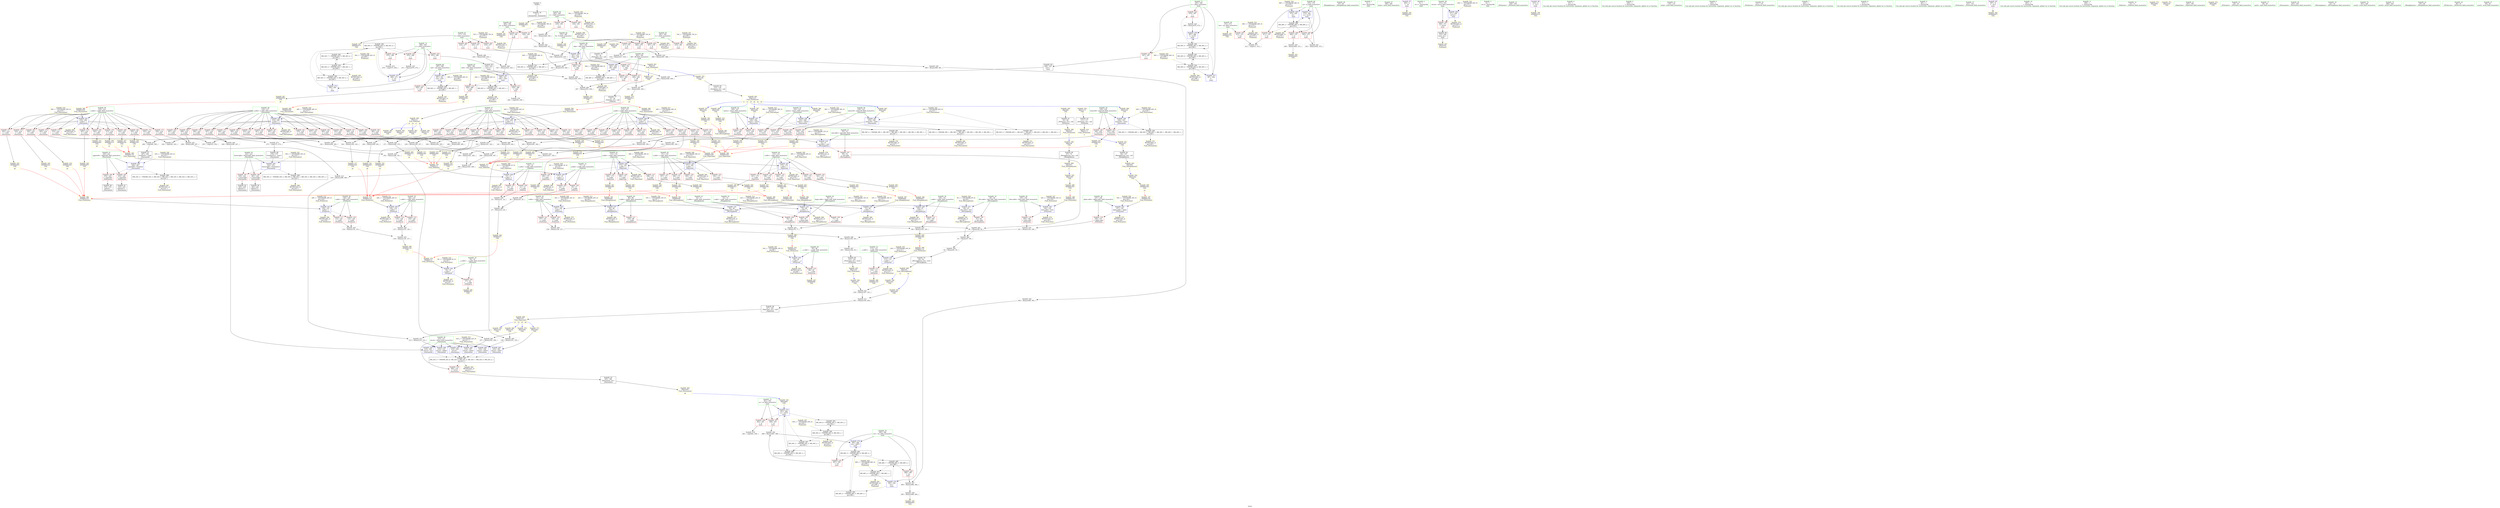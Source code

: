 digraph "SVFG" {
	label="SVFG";

	Node0x55c8780cfd90 [shape=record,color=grey,label="{NodeID: 0\nNullPtr}"];
	Node0x55c8780cfd90 -> Node0x55c8780e7150[style=solid];
	Node0x55c878116f00 [shape=record,color=yellow,style=double,label="{NodeID: 526\n30V_1 = ENCHI(MR_30V_0)\npts\{148 \}\nFun[_Z5sliceeee]}"];
	Node0x55c878116f00 -> Node0x55c8780f28b0[style=dashed];
	Node0x55c878100b00 [shape=record,color=grey,label="{NodeID: 443\n78 = Binary(76, 77, )\n}"];
	Node0x55c878100b00 -> Node0x55c8780f4c70[style=solid];
	Node0x55c8780f84d0 [shape=record,color=yellow,style=double,label="{NodeID: 360\nARet(199)\nCS[]}"];
	Node0x55c8780f84d0 -> Node0x55c8780f5ff0[style=solid];
	Node0x55c8780f4520 [shape=record,color=blue,label="{NodeID: 277\n375\<--503\nzz\<--inc29\nmain\n}"];
	Node0x55c8780f4520 -> Node0x55c87811cd00[style=dashed];
	Node0x55c8780e8360 [shape=record,color=red,label="{NodeID: 194\n349\<--230\n\<--intery39\n_Z4areaeeee\n}"];
	Node0x55c8780e8360 -> Node0x55c878101a00[style=solid];
	Node0x55c8780e5610 [shape=record,color=red,label="{NodeID: 111\n104\<--98\n\<--y.addr\n_Z8anglebyyee\n}"];
	Node0x55c8780e5610 -> Node0x55c8780fee80[style=solid];
	Node0x55c8780e3850 [shape=record,color=green,label="{NodeID: 28\n93\<--94\n_Z8anglebyyee\<--_Z8anglebyyee_field_insensitive\n}"];
	Node0x55c8781237c0 [shape=record,color=yellow,style=double,label="{NodeID: 554\nRETMU(18V_2)\npts\{86 \}\nFun[_ZSt4acose]}"];
	Node0x55c878103500 [shape=record,color=grey,label="{NodeID: 471\n419 = Binary(417, 418, )\n}"];
	Node0x55c878103500 -> Node0x55c878102f00[style=solid];
	Node0x55c8780ee340 [shape=record,color=yellow,style=double,label="{NodeID: 388\nFPARM(145)\nFun[_Z5sliceeee]}"];
	Node0x55c8780ee340 -> Node0x55c8780f2980[style=solid];
	Node0x55c8780f5be0 [shape=record,color=yellow,style=double,label="{NodeID: 305\nAPARM(313)\nCS[]|{<s0>21}}"];
	Node0x55c8780f5be0:s0 -> Node0x55c8780eec10[style=solid,color=red];
	Node0x55c8780e9a20 [shape=record,color=red,label="{NodeID: 222\n479\<--397\n\<--i\nmain\n}"];
	Node0x55c8780e9a20 -> Node0x55c8780fed00[style=solid];
	Node0x55c8780eb4d0 [shape=record,color=red,label="{NodeID: 139\n269\<--212\n\<--x.addr\n_Z4areaeeee\n}"];
	Node0x55c8780eb4d0 -> Node0x55c878100c80[style=solid];
	Node0x55c8780e6080 [shape=record,color=green,label="{NodeID: 56\n230\<--231\nintery39\<--intery39_field_insensitive\n_Z4areaeeee\n}"];
	Node0x55c8780e6080 -> Node0x55c8780e8360[style=solid];
	Node0x55c8780e6080 -> Node0x55c8780e8430[style=solid];
	Node0x55c8780e6080 -> Node0x55c8780f3820[style=solid];
	Node0x55c878125c00 [shape=record,color=yellow,style=double,label="{NodeID: 582\nRETMU(70V_1)\npts\{378 \}\nFun[main]}"];
	Node0x55c87811d200 [shape=record,color=black,label="{NodeID: 499\nMR_80V_2 = PHI(MR_80V_3, MR_80V_1, )\npts\{388 \}\n}"];
	Node0x55c87811d200 -> Node0x55c8780f3c30[style=dashed];
	Node0x55c87811d200 -> Node0x55c878126060[style=dashed];
	Node0x55c8780fe280 [shape=record,color=grey,label="{NodeID: 416\n489 = Binary(487, 488, )\n}"];
	Node0x55c8780fe280 -> Node0x55c878100500[style=solid];
	Node0x55c8780f72a0 [shape=record,color=yellow,style=double,label="{NodeID: 333\nAPARM(362)\nCS[]|{<s0>26}}"];
	Node0x55c8780f72a0:s0 -> Node0x55c8780eec10[style=solid,color=red];
	Node0x55c8780f2f30 [shape=record,color=blue,label="{NodeID: 250\n216\<--208\na.addr\<--a\n_Z4areaeeee\n}"];
	Node0x55c8780f2f30 -> Node0x55c8780ec2a0[style=dashed];
	Node0x55c8780f2f30 -> Node0x55c8780ec370[style=dashed];
	Node0x55c8780f2f30 -> Node0x55c8780ec440[style=dashed];
	Node0x55c8780f2f30 -> Node0x55c8780ec510[style=dashed];
	Node0x55c8780f2f30 -> Node0x55c8780ec5e0[style=dashed];
	Node0x55c8780f2f30 -> Node0x55c8780ec6b0[style=dashed];
	Node0x55c8780f2f30 -> Node0x55c8780ec780[style=dashed];
	Node0x55c8780f2f30 -> Node0x55c8780ec850[style=dashed];
	Node0x55c8780f2f30 -> Node0x55c8780ec920[style=dashed];
	Node0x55c8780f2f30 -> Node0x55c8780ec9f0[style=dashed];
	Node0x55c8780f2f30 -> Node0x55c8780ecac0[style=dashed];
	Node0x55c8780f2f30 -> Node0x55c8780ecb90[style=dashed];
	Node0x55c8780f2f30 -> Node0x55c8780ecc60[style=dashed];
	Node0x55c8780f2f30 -> Node0x55c8780ecd30[style=dashed];
	Node0x55c8780f2f30 -> Node0x55c8780ece00[style=dashed];
	Node0x55c8780f2f30 -> Node0x55c8780eced0[style=dashed];
	Node0x55c8780f2f30 -> Node0x55c878124c90[style=dashed];
	Node0x55c8780ecb90 [shape=record,color=red,label="{NodeID: 167\n305\<--216\n\<--a.addr\n_Z4areaeeee\n}"];
	Node0x55c8780ecb90 -> Node0x55c8780fe400[style=solid];
	Node0x55c8780e7800 [shape=record,color=black,label="{NodeID: 84\n123\<--139\n_Z5otheree_ret\<--call\n_Z5otheree\n}"];
	Node0x55c8780e7800 -> Node0x55c8780ef860[style=solid];
	Node0x55c8780d8750 [shape=record,color=green,label="{NodeID: 1\n4\<--1\n.str\<--dummyObj\nGlob }"];
	Node0x55c878117010 [shape=record,color=yellow,style=double,label="{NodeID: 527\n32V_1 = ENCHI(MR_32V_0)\npts\{150 \}\nFun[_Z5sliceeee]}"];
	Node0x55c878117010 -> Node0x55c8780f2980[style=dashed];
	Node0x55c878100c80 [shape=record,color=grey,label="{NodeID: 444\n271 = Binary(269, 270, )\n}"];
	Node0x55c878100c80 -> Node0x55c8780f4930[style=solid];
	Node0x55c8780f8560 [shape=record,color=yellow,style=double,label="{NodeID: 361\nARet(200)\nCS[]}"];
	Node0x55c8780f8560 -> Node0x55c8780fdb00[style=solid];
	Node0x55c8780f45f0 [shape=record,color=yellow,style=double,label="{NodeID: 278\nAPARM(451)\nCS[]|{<s0>29}}"];
	Node0x55c8780f45f0:s0 -> Node0x55c8780f9880[style=solid,color=red];
	Node0x55c8780e8430 [shape=record,color=red,label="{NodeID: 195\n354\<--230\n\<--intery39\n_Z4areaeeee\n}"];
	Node0x55c8780e8430 -> Node0x55c8780f6f60[style=solid];
	Node0x55c8780e56e0 [shape=record,color=red,label="{NodeID: 112\n105\<--100\n\<--r.addr\n_Z8anglebyyee\n}"];
	Node0x55c8780e56e0 -> Node0x55c8780fee80[style=solid];
	Node0x55c8780e3950 [shape=record,color=green,label="{NodeID: 29\n98\<--99\ny.addr\<--y.addr_field_insensitive\n_Z8anglebyyee\n}"];
	Node0x55c8780e3950 -> Node0x55c8780e5610[style=solid];
	Node0x55c8780e3950 -> Node0x55c8780f24a0[style=solid];
	Node0x55c8781242e0 [shape=record,color=yellow,style=double,label="{NodeID: 555\nRETMU(2V_2)\npts\{16 \}\nFun[_Z4distee]}"];
	Node0x55c878103680 [shape=record,color=grey,label="{NodeID: 472\n266 = cmp(264, 265, )\n}"];
	Node0x55c878103680 -> Node0x55c8780e7a70[style=solid];
	Node0x55c8780ee430 [shape=record,color=yellow,style=double,label="{NodeID: 389\nFPARM(146)\nFun[_Z5sliceeee]}"];
	Node0x55c8780ee430 -> Node0x55c8780f2a50[style=solid];
	Node0x55c8780f5cb0 [shape=record,color=yellow,style=double,label="{NodeID: 306\nAPARM(197)\nCS[]|{<s0>13}}"];
	Node0x55c8780f5cb0:s0 -> Node0x55c8780f9340[style=solid,color=red];
	Node0x55c8780e9af0 [shape=record,color=red,label="{NodeID: 223\n453\<--399\n\<--j\nmain\n}"];
	Node0x55c8780e9af0 -> Node0x55c8780e80f0[style=solid];
	Node0x55c8780eb5a0 [shape=record,color=red,label="{NodeID: 140\n290\<--212\n\<--x.addr\n_Z4areaeeee\n}"];
	Node0x55c8780eb5a0 -> Node0x55c8780ffa80[style=solid];
	Node0x55c8780e6150 [shape=record,color=green,label="{NodeID: 57\n368\<--369\nmain\<--main_field_insensitive\n}"];
	Node0x55c878125ce0 [shape=record,color=yellow,style=double,label="{NodeID: 583\nRETMU(72V_1)\npts\{380 \}\nFun[main]}"];
	Node0x55c87811d700 [shape=record,color=black,label="{NodeID: 500\nMR_82V_2 = PHI(MR_82V_3, MR_82V_1, )\npts\{390 \}\n}"];
	Node0x55c87811d700 -> Node0x55c8780f3d00[style=dashed];
	Node0x55c87811d700 -> Node0x55c878126140[style=dashed];
	Node0x55c8780fe400 [shape=record,color=grey,label="{NodeID: 417\n306 = Binary(304, 305, )\n}"];
	Node0x55c8780fe400 -> Node0x55c8780fdf80[style=solid];
	Node0x55c8780f7370 [shape=record,color=yellow,style=double,label="{NodeID: 334\nAPARM(405)\nCS[]}"];
	Node0x55c8780f3000 [shape=record,color=blue,label="{NodeID: 251\n218\<--209\nr.addr\<--r\n_Z4areaeeee\n}"];
	Node0x55c8780f3000 -> Node0x55c8780ecfa0[style=dashed];
	Node0x55c8780f3000 -> Node0x55c8780ed070[style=dashed];
	Node0x55c8780f3000 -> Node0x55c8780ed140[style=dashed];
	Node0x55c8780f3000 -> Node0x55c8780ed210[style=dashed];
	Node0x55c8780f3000 -> Node0x55c8780ed2e0[style=dashed];
	Node0x55c8780f3000 -> Node0x55c8780ed3b0[style=dashed];
	Node0x55c8780f3000 -> Node0x55c8780ed480[style=dashed];
	Node0x55c8780f3000 -> Node0x55c8780ed550[style=dashed];
	Node0x55c8780f3000 -> Node0x55c8780ed620[style=dashed];
	Node0x55c8780f3000 -> Node0x55c8780ed6f0[style=dashed];
	Node0x55c8780f3000 -> Node0x55c8780ed7c0[style=dashed];
	Node0x55c8780f3000 -> Node0x55c8780ed890[style=dashed];
	Node0x55c8780f3000 -> Node0x55c878124d70[style=dashed];
	Node0x55c8780ecc60 [shape=record,color=red,label="{NodeID: 168\n322\<--216\n\<--a.addr\n_Z4areaeeee\n}"];
	Node0x55c8780ecc60 -> Node0x55c8780fe580[style=solid];
	Node0x55c8780e78d0 [shape=record,color=black,label="{NodeID: 85\n143\<--163\n_Z5sliceeee_ret\<--mul2\n_Z5sliceeee\n}"];
	Node0x55c8780e78d0 -> Node0x55c8780efbc0[style=solid];
	Node0x55c8780cf210 [shape=record,color=green,label="{NodeID: 2\n6\<--1\n.str.1\<--dummyObj\nGlob }"];
	Node0x55c8781170f0 [shape=record,color=yellow,style=double,label="{NodeID: 528\n34V_1 = ENCHI(MR_34V_0)\npts\{152 \}\nFun[_Z5sliceeee]}"];
	Node0x55c8781170f0 -> Node0x55c8780f2a50[style=dashed];
	Node0x55c878100e00 [shape=record,color=grey,label="{NodeID: 445\n263 = Binary(261, 262, )\n}"];
	Node0x55c878100e00 -> Node0x55c8780f64d0[style=solid];
	Node0x55c8780f85f0 [shape=record,color=yellow,style=double,label="{NodeID: 362\nARet(242)\nCS[]}"];
	Node0x55c8780f85f0 -> Node0x55c878103e00[style=solid];
	Node0x55c8780f46c0 [shape=record,color=yellow,style=double,label="{NodeID: 279\nAPARM(457)\nCS[]|{<s0>29}}"];
	Node0x55c8780f46c0:s0 -> Node0x55c8780edfe0[style=solid,color=red];
	Node0x55c8780e8500 [shape=record,color=red,label="{NodeID: 196\n506\<--371\n\<--retval\nmain\n}"];
	Node0x55c8780e8500 -> Node0x55c8780e49e0[style=solid];
	Node0x55c8780e57b0 [shape=record,color=red,label="{NodeID: 113\n116\<--113\n\<--__x.addr\n_ZSt4asine\n}"];
	Node0x55c8780e57b0 -> Node0x55c8780f4ee0[style=solid];
	Node0x55c8780e3a20 [shape=record,color=green,label="{NodeID: 30\n100\<--101\nr.addr\<--r.addr_field_insensitive\n_Z8anglebyyee\n}"];
	Node0x55c8780e3a20 -> Node0x55c8780e56e0[style=solid];
	Node0x55c8780e3a20 -> Node0x55c8780f2570[style=solid];
	Node0x55c8781243f0 [shape=record,color=yellow,style=double,label="{NodeID: 556\nRETMU(4V_2)\npts\{18 \}\nFun[_Z4distee]}"];
	Node0x55c878103800 [shape=record,color=grey,label="{NodeID: 473\n275 = cmp(273, 274, )\n}"];
	Node0x55c878103800 -> Node0x55c8780e7b40[style=solid];
	Node0x55c8780ee550 [shape=record,color=yellow,style=double,label="{NodeID: 390\nFPARM(45)\nFun[_Z8triangleeee]}"];
	Node0x55c8780ee550 -> Node0x55c8780f2000[style=solid];
	Node0x55c8780f5d80 [shape=record,color=yellow,style=double,label="{NodeID: 307\nAPARM(198)\nCS[]|{<s0>13}}"];
	Node0x55c8780f5d80:s0 -> Node0x55c8780f9520[style=solid,color=red];
	Node0x55c8780e9bc0 [shape=record,color=red,label="{NodeID: 224\n470\<--399\n\<--j\nmain\n}"];
	Node0x55c8780e9bc0 -> Node0x55c8780ffc00[style=solid];
	Node0x55c8780eb670 [shape=record,color=red,label="{NodeID: 141\n299\<--212\n\<--x.addr\n_Z4areaeeee\n}"];
	Node0x55c8780eb670 -> Node0x55c8780fff00[style=solid];
	Node0x55c8780e6250 [shape=record,color=green,label="{NodeID: 58\n371\<--372\nretval\<--retval_field_insensitive\nmain\n}"];
	Node0x55c8780e6250 -> Node0x55c8780e8500[style=solid];
	Node0x55c8780e6250 -> Node0x55c8780f3a90[style=solid];
	Node0x55c878125dc0 [shape=record,color=yellow,style=double,label="{NodeID: 584\nRETMU(74V_1)\npts\{382 \}\nFun[main]}"];
	Node0x55c87811dc00 [shape=record,color=black,label="{NodeID: 501\nMR_84V_2 = PHI(MR_84V_3, MR_84V_1, )\npts\{392 \}\n}"];
	Node0x55c87811dc00 -> Node0x55c8780f3dd0[style=dashed];
	Node0x55c87811dc00 -> Node0x55c878126220[style=dashed];
	Node0x55c8780fe580 [shape=record,color=grey,label="{NodeID: 418\n323 = Binary(321, 322, )\n}"];
	Node0x55c8780fe580 -> Node0x55c8780f6a80[style=solid];
	Node0x55c8780f7440 [shape=record,color=yellow,style=double,label="{NodeID: 335\nAPARM(373)\nCS[]}"];
	Node0x55c8780f30d0 [shape=record,color=blue,label="{NodeID: 252\n210\<--248\nretval\<--mul\n_Z4areaeeee\n}"];
	Node0x55c8780f30d0 -> Node0x55c878119600[style=dashed];
	Node0x55c8780ecd30 [shape=record,color=red,label="{NodeID: 169\n327\<--216\n\<--a.addr\n_Z4areaeeee\n}"];
	Node0x55c8780ecd30 -> Node0x55c8780fe700[style=solid];
	Node0x55c8780e79a0 [shape=record,color=black,label="{NodeID: 86\n167\<--201\n_Z4parteee_ret\<--sub7\n_Z4parteee\n}"];
	Node0x55c8780e79a0 -> Node0x55c8780efe90[style=solid];
	Node0x55c8780bb020 [shape=record,color=green,label="{NodeID: 3\n8\<--1\n.str.2\<--dummyObj\nGlob }"];
	Node0x55c8781171d0 [shape=record,color=yellow,style=double,label="{NodeID: 529\n8V_1 = ENCHI(MR_8V_0)\npts\{49 \}\nFun[_Z8triangleeee]}"];
	Node0x55c8781171d0 -> Node0x55c8780f2000[style=dashed];
	Node0x55c878100f80 [shape=record,color=grey,label="{NodeID: 446\n427 = Binary(423, 425, )\n}"];
	Node0x55c878100f80 -> Node0x55c8780f3d00[style=solid];
	Node0x55c8780f8680 [shape=record,color=yellow,style=double,label="{NodeID: 363\nARet(253)\nCS[]}"];
	Node0x55c8780f8680 -> Node0x55c878104100[style=solid];
	Node0x55c8780f4790 [shape=record,color=yellow,style=double,label="{NodeID: 280\nAPARM(458)\nCS[]|{<s0>29}}"];
	Node0x55c8780f4790:s0 -> Node0x55c8780ee0a0[style=solid,color=red];
	Node0x55c8780e85d0 [shape=record,color=red,label="{NodeID: 197\n412\<--373\n\<--zzz\nmain\n}"];
	Node0x55c8780e85d0 -> Node0x55c878103b00[style=solid];
	Node0x55c8780e5880 [shape=record,color=red,label="{NodeID: 114\n135\<--126\n\<--c.addr\n_Z5otheree\n}"];
	Node0x55c8780e5880 -> Node0x55c8780ff600[style=solid];
	Node0x55c8780e3af0 [shape=record,color=green,label="{NodeID: 31\n108\<--109\n_ZSt4asine\<--_ZSt4asine_field_insensitive\n}"];
	Node0x55c8781244d0 [shape=record,color=yellow,style=double,label="{NodeID: 557\nRETMU(6V_2)\npts\{35 \}\nFun[_ZSt4sqrte]}"];
	Node0x55c878103980 [shape=record,color=grey,label="{NodeID: 474\n476 = cmp(475, 404, )\n}"];
	Node0x55c8780ee670 [shape=record,color=yellow,style=double,label="{NodeID: 391\nFPARM(46)\nFun[_Z8triangleeee]}"];
	Node0x55c8780ee670 -> Node0x55c8780f2090[style=solid];
	Node0x55c8780f5e50 [shape=record,color=yellow,style=double,label="{NodeID: 308\nAPARM(195)\nCS[]|{<s0>14}}"];
	Node0x55c8780f5e50:s0 -> Node0x55c8780ee550[style=solid,color=red];
	Node0x55c8780e9c90 [shape=record,color=red,label="{NodeID: 225\n475\<--399\n\<--j\nmain\n}"];
	Node0x55c8780e9c90 -> Node0x55c878103980[style=solid];
	Node0x55c8780eb740 [shape=record,color=red,label="{NodeID: 142\n329\<--212\n\<--x.addr\n_Z4areaeeee\n}"];
	Node0x55c8780eb740 -> Node0x55c8780fe880[style=solid];
	Node0x55c8780e6320 [shape=record,color=green,label="{NodeID: 59\n373\<--374\nzzz\<--zzz_field_insensitive\nmain\n}"];
	Node0x55c8780e6320 -> Node0x55c8780e85d0[style=solid];
	Node0x55c8780e6320 -> Node0x55c8780f7440[style=solid];
	Node0x55c878125ea0 [shape=record,color=yellow,style=double,label="{NodeID: 585\nRETMU(76V_1)\npts\{384 \}\nFun[main]}"];
	Node0x55c87811e100 [shape=record,color=black,label="{NodeID: 502\nMR_86V_2 = PHI(MR_86V_3, MR_86V_1, )\npts\{394 \}\n}"];
	Node0x55c87811e100 -> Node0x55c8780f3ea0[style=dashed];
	Node0x55c87811e100 -> Node0x55c878126300[style=dashed];
	Node0x55c8780fe700 [shape=record,color=grey,label="{NodeID: 419\n331 = Binary(327, 330, )\n}"];
	Node0x55c8780fe700 -> Node0x55c878102c00[style=solid];
	Node0x55c8780f7510 [shape=record,color=yellow,style=double,label="{NodeID: 336\nAPARM(415)\nCS[]}"];
	Node0x55c8780f31a0 [shape=record,color=blue,label="{NodeID: 253\n210\<--258\nretval\<--\n_Z4areaeeee\n}"];
	Node0x55c8780f31a0 -> Node0x55c878119600[style=dashed];
	Node0x55c8780ece00 [shape=record,color=red,label="{NodeID: 170\n343\<--216\n\<--a.addr\n_Z4areaeeee\n}"];
	Node0x55c8780ece00 -> Node0x55c8780ff300[style=solid];
	Node0x55c8780e7a70 [shape=record,color=black,label="{NodeID: 87\n267\<--266\nfrombool\<--cmp8\n_Z4areaeeee\n}"];
	Node0x55c8780e7a70 -> Node0x55c8780f3270[style=solid];
	Node0x55c8780cff80 [shape=record,color=green,label="{NodeID: 4\n63\<--1\n\<--dummyObj\nCan only get source location for instruction, argument, global var or function.}"];
	Node0x55c8781172e0 [shape=record,color=yellow,style=double,label="{NodeID: 530\n10V_1 = ENCHI(MR_10V_0)\npts\{51 \}\nFun[_Z8triangleeee]}"];
	Node0x55c8781172e0 -> Node0x55c8780f2090[style=dashed];
	Node0x55c878101100 [shape=record,color=grey,label="{NodeID: 447\n163 = Binary(162, 63, )\n}"];
	Node0x55c878101100 -> Node0x55c8780e78d0[style=solid];
	Node0x55c8780f8710 [shape=record,color=yellow,style=double,label="{NodeID: 364\nARet(264)\nCS[]}"];
	Node0x55c8780f8710 -> Node0x55c878103680[style=solid];
	Node0x55c8780f4860 [shape=record,color=yellow,style=double,label="{NodeID: 281\nAPARM(459)\nCS[]|{<s0>29}}"];
	Node0x55c8780f4860:s0 -> Node0x55c8780ee160[style=solid,color=red];
	Node0x55c8780e86a0 [shape=record,color=red,label="{NodeID: 198\n411\<--375\n\<--zz\nmain\n}"];
	Node0x55c8780e86a0 -> Node0x55c878103b00[style=solid];
	Node0x55c8780e5950 [shape=record,color=red,label="{NodeID: 115\n136\<--126\n\<--c.addr\n_Z5otheree\n}"];
	Node0x55c8780e5950 -> Node0x55c8780ff600[style=solid];
	Node0x55c8780e3bf0 [shape=record,color=green,label="{NodeID: 32\n113\<--114\n__x.addr\<--__x.addr_field_insensitive\n_ZSt4asine\n}"];
	Node0x55c8780e3bf0 -> Node0x55c8780e57b0[style=solid];
	Node0x55c8780e3bf0 -> Node0x55c8780f2640[style=solid];
	Node0x55c8781245e0 [shape=record,color=yellow,style=double,label="{NodeID: 558\nRETMU(26V_2)\npts\{127 \}\nFun[_Z5otheree]}"];
	Node0x55c878103b00 [shape=record,color=grey,label="{NodeID: 475\n413 = cmp(411, 412, )\n}"];
	Node0x55c8780ee790 [shape=record,color=yellow,style=double,label="{NodeID: 392\nFPARM(47)\nFun[_Z8triangleeee]}"];
	Node0x55c8780ee790 -> Node0x55c8780f2160[style=solid];
	Node0x55c8780f5f20 [shape=record,color=yellow,style=double,label="{NodeID: 309\nAPARM(196)\nCS[]|{<s0>14}}"];
	Node0x55c8780f5f20:s0 -> Node0x55c8780ee670[style=solid,color=red];
	Node0x55c8780e9d60 [shape=record,color=red,label="{NodeID: 226\n462\<--401\n\<--ar\nmain\n}"];
	Node0x55c8780e9d60 -> Node0x55c878103f80[style=solid];
	Node0x55c8780eb810 [shape=record,color=red,label="{NodeID: 143\n342\<--212\n\<--x.addr\n_Z4areaeeee\n}"];
	Node0x55c8780eb810 -> Node0x55c8780ff300[style=solid];
	Node0x55c8780e63f0 [shape=record,color=green,label="{NodeID: 60\n375\<--376\nzz\<--zz_field_insensitive\nmain\n}"];
	Node0x55c8780e63f0 -> Node0x55c8780e86a0[style=solid];
	Node0x55c8780e63f0 -> Node0x55c8780e8770[style=solid];
	Node0x55c8780e63f0 -> Node0x55c8780e8840[style=solid];
	Node0x55c8780e63f0 -> Node0x55c8780f3b60[style=solid];
	Node0x55c8780e63f0 -> Node0x55c8780f4520[style=solid];
	Node0x55c878125f80 [shape=record,color=yellow,style=double,label="{NodeID: 586\nRETMU(78V_1)\npts\{386 \}\nFun[main]}"];
	Node0x55c87811e600 [shape=record,color=black,label="{NodeID: 503\nMR_88V_2 = PHI(MR_88V_7, MR_88V_1, )\npts\{396 \}\n}"];
	Node0x55c87811e600 -> Node0x55c8780f3f70[style=dashed];
	Node0x55c87811e600 -> Node0x55c8781263e0[style=dashed];
	Node0x55c8780fe880 [shape=record,color=grey,label="{NodeID: 420\n330 = Binary(328, 329, )\n}"];
	Node0x55c8780fe880 -> Node0x55c8780fe700[style=solid];
	Node0x55c8780f75e0 [shape=record,color=yellow,style=double,label="{NodeID: 337\nAPARM(377)\nCS[]}"];
	Node0x55c8780f3270 [shape=record,color=blue,label="{NodeID: 254\n220\<--267\nupperleft\<--frombool\n_Z4areaeeee\n}"];
	Node0x55c8780f3270 -> Node0x55c8780ed960[style=dashed];
	Node0x55c8780f3270 -> Node0x55c8780eda30[style=dashed];
	Node0x55c8780f3270 -> Node0x55c878119b00[style=dashed];
	Node0x55c8780eced0 [shape=record,color=red,label="{NodeID: 171\n348\<--216\n\<--a.addr\n_Z4areaeeee\n}"];
	Node0x55c8780eced0 -> Node0x55c8780feb80[style=solid];
	Node0x55c8780e7b40 [shape=record,color=black,label="{NodeID: 88\n276\<--275\nfrombool12\<--cmp11\n_Z4areaeeee\n}"];
	Node0x55c8780e7b40 -> Node0x55c8780f3340[style=solid];
	Node0x55c8780d98a0 [shape=record,color=green,label="{NodeID: 5\n258\<--1\n\<--dummyObj\nCan only get source location for instruction, argument, global var or function.}"];
	Node0x55c8781173c0 [shape=record,color=yellow,style=double,label="{NodeID: 531\n12V_1 = ENCHI(MR_12V_0)\npts\{53 \}\nFun[_Z8triangleeee]}"];
	Node0x55c8781173c0 -> Node0x55c8780f2160[style=dashed];
	Node0x55c878101280 [shape=record,color=grey,label="{NodeID: 448\n162 = Binary(158, 161, )\n}"];
	Node0x55c878101280 -> Node0x55c878101100[style=solid];
	Node0x55c8780f87a0 [shape=record,color=yellow,style=double,label="{NodeID: 365\nARet(346)\nCS[]}"];
	Node0x55c8780f87a0 -> Node0x55c8780f3820[style=solid];
	Node0x55c8780f4930 [shape=record,color=yellow,style=double,label="{NodeID: 282\nAPARM(271)\nCS[]|{<s0>18}}"];
	Node0x55c8780f4930:s0 -> Node0x55c8780f8ec0[style=solid,color=red];
	Node0x55c8780e8770 [shape=record,color=red,label="{NodeID: 199\n484\<--375\n\<--zz\nmain\n}"];
	Node0x55c8780e8770 -> Node0x55c8780ff780[style=solid];
	Node0x55c8780ea220 [shape=record,color=red,label="{NodeID: 116\n132\<--128\n\<--r.addr\n_Z5otheree\n}"];
	Node0x55c8780ea220 -> Node0x55c8780ff000[style=solid];
	Node0x55c8780e3cc0 [shape=record,color=green,label="{NodeID: 33\n118\<--119\nasinl\<--asinl_field_insensitive\n}"];
	Node0x55c8781246f0 [shape=record,color=yellow,style=double,label="{NodeID: 559\nRETMU(28V_2)\npts\{129 \}\nFun[_Z5otheree]}"];
	Node0x55c878103c80 [shape=record,color=grey,label="{NodeID: 476\n440 = cmp(439, 258, )\n}"];
	Node0x55c8780ee910 [shape=record,color=yellow,style=double,label="{NodeID: 393\nFPARM(168)\nFun[_Z4parteee]}"];
	Node0x55c8780ee910 -> Node0x55c8780f2b20[style=solid];
	Node0x55c8780f5ff0 [shape=record,color=yellow,style=double,label="{NodeID: 310\nAPARM(199)\nCS[]|{<s0>14}}"];
	Node0x55c8780f5ff0:s0 -> Node0x55c8780ee790[style=solid,color=red];
	Node0x55c8780e9e30 [shape=record,color=red,label="{NodeID: 227\n466\<--401\n\<--ar\nmain\n}"];
	Node0x55c8780e9e30 -> Node0x55c878101b80[style=solid];
	Node0x55c8780eb8e0 [shape=record,color=red,label="{NodeID: 144\n353\<--212\n\<--x.addr\n_Z4areaeeee\n}"];
	Node0x55c8780eb8e0 -> Node0x55c8780f6e90[style=solid];
	Node0x55c8780e64c0 [shape=record,color=green,label="{NodeID: 61\n377\<--378\nf\<--f_field_insensitive\nmain\n}"];
	Node0x55c8780e64c0 -> Node0x55c8780e8910[style=solid];
	Node0x55c8780e64c0 -> Node0x55c8780e89e0[style=solid];
	Node0x55c8780e64c0 -> Node0x55c8780e8ab0[style=solid];
	Node0x55c8780e64c0 -> Node0x55c8780f75e0[style=solid];
	Node0x55c878126060 [shape=record,color=yellow,style=double,label="{NodeID: 587\nRETMU(80V_2)\npts\{388 \}\nFun[main]}"];
	Node0x55c87811eb00 [shape=record,color=black,label="{NodeID: 504\nMR_90V_2 = PHI(MR_90V_6, MR_90V_1, )\npts\{398 \}\n}"];
	Node0x55c87811eb00 -> Node0x55c8780f4040[style=dashed];
	Node0x55c87811eb00 -> Node0x55c878117800[style=dashed];
	Node0x55c87811eb00 -> Node0x55c8781264c0[style=dashed];
	Node0x55c8780fea00 [shape=record,color=grey,label="{NodeID: 421\n194 = Binary(187, 193, )\n}"];
	Node0x55c8780fea00 -> Node0x55c8780fdb00[style=solid];
	Node0x55c8780f76b0 [shape=record,color=yellow,style=double,label="{NodeID: 338\nAPARM(379)\nCS[]}"];
	Node0x55c8780f3340 [shape=record,color=blue,label="{NodeID: 255\n222\<--276\nlowerright\<--frombool12\n_Z4areaeeee\n}"];
	Node0x55c8780f3340 -> Node0x55c8780edb00[style=dashed];
	Node0x55c8780f3340 -> Node0x55c8780edbd0[style=dashed];
	Node0x55c8780f3340 -> Node0x55c87811a000[style=dashed];
	Node0x55c8780ecfa0 [shape=record,color=red,label="{NodeID: 172\n243\<--218\n\<--r.addr\n_Z4areaeeee\n}"];
	Node0x55c8780ecfa0 -> Node0x55c878103e00[style=solid];
	Node0x55c8780e7c10 [shape=record,color=black,label="{NodeID: 89\n279\<--278\ntobool\<--\n_Z4areaeeee\n}"];
	Node0x55c8780cec70 [shape=record,color=green,label="{NodeID: 6\n404\<--1\n\<--dummyObj\nCan only get source location for instruction, argument, global var or function.}"];
	Node0x55c8781174a0 [shape=record,color=yellow,style=double,label="{NodeID: 532\n64V_1 = ENCHI(MR_64V_0)\npts\{372 \}\nFun[main]}"];
	Node0x55c8781174a0 -> Node0x55c8780f3a90[style=dashed];
	Node0x55c878101400 [shape=record,color=grey,label="{NodeID: 449\n248 = Binary(246, 247, )\n}"];
	Node0x55c878101400 -> Node0x55c8780f30d0[style=solid];
	Node0x55c8780f8830 [shape=record,color=yellow,style=double,label="{NodeID: 366\nARet(288)\nCS[]}"];
	Node0x55c8780f8830 -> Node0x55c8780f3410[style=solid];
	Node0x55c8780f4a00 [shape=record,color=yellow,style=double,label="{NodeID: 283\nAPARM(272)\nCS[]|{<s0>18}}"];
	Node0x55c8780f4a00:s0 -> Node0x55c8780f9040[style=solid,color=red];
	Node0x55c8780e8840 [shape=record,color=red,label="{NodeID: 200\n502\<--375\n\<--zz\nmain\n}"];
	Node0x55c8780e8840 -> Node0x55c878100800[style=solid];
	Node0x55c8780ea2f0 [shape=record,color=red,label="{NodeID: 117\n133\<--128\n\<--r.addr\n_Z5otheree\n}"];
	Node0x55c8780ea2f0 -> Node0x55c8780ff000[style=solid];
	Node0x55c8780e3dc0 [shape=record,color=green,label="{NodeID: 34\n121\<--122\n_Z5otheree\<--_Z5otheree_field_insensitive\n}"];
	Node0x55c8781247d0 [shape=record,color=yellow,style=double,label="{NodeID: 560\nRETMU(20V_2)\npts\{99 \}\nFun[_Z8anglebyyee]}"];
	Node0x55c878103e00 [shape=record,color=grey,label="{NodeID: 477\n244 = cmp(242, 243, )\n}"];
	Node0x55c8780eea90 [shape=record,color=yellow,style=double,label="{NodeID: 394\nFPARM(169)\nFun[_Z4parteee]}"];
	Node0x55c8780eea90 -> Node0x55c8780f2bf0[style=solid];
	Node0x55c8780f60c0 [shape=record,color=yellow,style=double,label="{NodeID: 311\nAPARM(238)\nCS[]|{<s0>15}}"];
	Node0x55c8780f60c0:s0 -> Node0x55c8780f8ec0[style=solid,color=red];
	Node0x55c8780e9f00 [shape=record,color=blue,label="{NodeID: 228\n15\<--13\nx.addr\<--x\n_Z4distee\n}"];
	Node0x55c8780e9f00 -> Node0x55c8780e4d20[style=dashed];
	Node0x55c8780e9f00 -> Node0x55c8780e4df0[style=dashed];
	Node0x55c8780e9f00 -> Node0x55c8781242e0[style=dashed];
	Node0x55c8780eb9b0 [shape=record,color=red,label="{NodeID: 145\n360\<--212\n\<--x.addr\n_Z4areaeeee\n}"];
	Node0x55c8780eb9b0 -> Node0x55c8780f7100[style=solid];
	Node0x55c8780e6590 [shape=record,color=green,label="{NodeID: 62\n379\<--380\nR\<--R_field_insensitive\nmain\n}"];
	Node0x55c8780e6590 -> Node0x55c8780e8b80[style=solid];
	Node0x55c8780e6590 -> Node0x55c8780e8c50[style=solid];
	Node0x55c8780e6590 -> Node0x55c8780e8d20[style=solid];
	Node0x55c8780e6590 -> Node0x55c8780f76b0[style=solid];
	Node0x55c878126140 [shape=record,color=yellow,style=double,label="{NodeID: 588\nRETMU(82V_2)\npts\{390 \}\nFun[main]}"];
	Node0x55c87811f000 [shape=record,color=black,label="{NodeID: 505\nMR_92V_2 = PHI(MR_92V_7, MR_92V_1, )\npts\{400 \}\n}"];
	Node0x55c87811f000 -> Node0x55c878117d00[style=dashed];
	Node0x55c87811f000 -> Node0x55c87811c300[style=dashed];
	Node0x55c87811f000 -> Node0x55c8781265a0[style=dashed];
	Node0x55c8780feb80 [shape=record,color=grey,label="{NodeID: 422\n352 = Binary(348, 351, )\n}"];
	Node0x55c8780feb80 -> Node0x55c878102900[style=solid];
	Node0x55c8780f7780 [shape=record,color=yellow,style=double,label="{NodeID: 339\nAPARM(381)\nCS[]}"];
	Node0x55c8780f3410 [shape=record,color=blue,label="{NodeID: 256\n224\<--288\ninterx\<--call16\n_Z4areaeeee\n}"];
	Node0x55c8780f3410 -> Node0x55c8780edca0[style=dashed];
	Node0x55c8780f3410 -> Node0x55c8780edd70[style=dashed];
	Node0x55c8780f3410 -> Node0x55c87811a500[style=dashed];
	Node0x55c8780ed070 [shape=record,color=red,label="{NodeID: 173\n254\<--218\n\<--r.addr\n_Z4areaeeee\n}"];
	Node0x55c8780ed070 -> Node0x55c878104100[style=solid];
	Node0x55c8780e7ce0 [shape=record,color=black,label="{NodeID: 90\n282\<--281\ntobool13\<--\n_Z4areaeeee\n}"];
	Node0x55c8780cfe80 [shape=record,color=green,label="{NodeID: 7\n426\<--1\n\<--dummyObj\nCan only get source location for instruction, argument, global var or function.}"];
	Node0x55c8781175b0 [shape=record,color=yellow,style=double,label="{NodeID: 533\n66V_1 = ENCHI(MR_66V_0)\npts\{374 \}\nFun[main]}"];
	Node0x55c8781175b0 -> Node0x55c8780e85d0[style=dashed];
	Node0x55c8781175b0 -> Node0x55c878125a40[style=dashed];
	Node0x55c878101580 [shape=record,color=grey,label="{NodeID: 450\n158 = Binary(156, 157, )\n}"];
	Node0x55c878101580 -> Node0x55c878101280[style=solid];
	Node0x55c8780f88c0 [shape=record,color=yellow,style=double,label="{NodeID: 367\nARet(294)\nCS[]}"];
	Node0x55c8780f88c0 -> Node0x55c8780f34e0[style=solid];
	Node0x55c8780f4ad0 [shape=record,color=yellow,style=double,label="{NodeID: 284\nAPARM(27)\nCS[]|{<s0>1}}"];
	Node0x55c8780f4ad0:s0 -> Node0x55c8780f91c0[style=solid,color=red];
	Node0x55c8780e8910 [shape=record,color=red,label="{NodeID: 201\n420\<--377\n\<--f\nmain\n}"];
	Node0x55c8780e8910 -> Node0x55c878102f00[style=solid];
	Node0x55c8780ea3c0 [shape=record,color=red,label="{NodeID: 118\n160\<--147\n\<--alpha.addr\n_Z5sliceeee\n}"];
	Node0x55c8780ea3c0 -> Node0x55c878103380[style=solid];
	Node0x55c8780e3ec0 [shape=record,color=green,label="{NodeID: 35\n126\<--127\nc.addr\<--c.addr_field_insensitive\n_Z5otheree\n}"];
	Node0x55c8780e3ec0 -> Node0x55c8780e5880[style=solid];
	Node0x55c8780e3ec0 -> Node0x55c8780e5950[style=solid];
	Node0x55c8780e3ec0 -> Node0x55c8780f2710[style=solid];
	Node0x55c8781248e0 [shape=record,color=yellow,style=double,label="{NodeID: 561\nRETMU(22V_2)\npts\{101 \}\nFun[_Z8anglebyyee]}"];
	Node0x55c878103f80 [shape=record,color=grey,label="{NodeID: 478\n463 = cmp(462, 258, )\n}"];
	Node0x55c8780eec10 [shape=record,color=yellow,style=double,label="{NodeID: 395\nFPARM(170)\nFun[_Z4parteee]}"];
	Node0x55c8780eec10 -> Node0x55c8780f2cc0[style=solid];
	Node0x55c8780f6190 [shape=record,color=yellow,style=double,label="{NodeID: 312\nAPARM(241)\nCS[]|{<s0>15}}"];
	Node0x55c8780f6190:s0 -> Node0x55c8780f9040[style=solid,color=red];
	Node0x55c8780e9fd0 [shape=record,color=blue,label="{NodeID: 229\n17\<--14\ny.addr\<--y\n_Z4distee\n}"];
	Node0x55c8780e9fd0 -> Node0x55c8780e4ec0[style=dashed];
	Node0x55c8780e9fd0 -> Node0x55c8780e4f90[style=dashed];
	Node0x55c8780e9fd0 -> Node0x55c8781243f0[style=dashed];
	Node0x55c8780eba80 [shape=record,color=red,label="{NodeID: 146\n239\<--214\n\<--y.addr\n_Z4areaeeee\n}"];
	Node0x55c8780eba80 -> Node0x55c878103080[style=solid];
	Node0x55c8780e6660 [shape=record,color=green,label="{NodeID: 63\n381\<--382\nt\<--t_field_insensitive\nmain\n}"];
	Node0x55c8780e6660 -> Node0x55c8780e8df0[style=solid];
	Node0x55c8780e6660 -> Node0x55c8780f7780[style=solid];
	Node0x55c878126220 [shape=record,color=yellow,style=double,label="{NodeID: 589\nRETMU(84V_2)\npts\{392 \}\nFun[main]}"];
	Node0x55c87811f500 [shape=record,color=black,label="{NodeID: 506\nMR_94V_2 = PHI(MR_94V_6, MR_94V_1, )\npts\{402 \}\n}"];
	Node0x55c87811f500 -> Node0x55c878118200[style=dashed];
	Node0x55c87811f500 -> Node0x55c87811c800[style=dashed];
	Node0x55c87811f500 -> Node0x55c878126680[style=dashed];
	Node0x55c8780fed00 [shape=record,color=grey,label="{NodeID: 423\n480 = Binary(479, 472, )\n}"];
	Node0x55c8780fed00 -> Node0x55c8780f4450[style=solid];
	Node0x55c8780f7850 [shape=record,color=yellow,style=double,label="{NodeID: 340\nAPARM(383)\nCS[]}"];
	Node0x55c8780f34e0 [shape=record,color=blue,label="{NodeID: 257\n226\<--294\nintery\<--call18\n_Z4areaeeee\n}"];
	Node0x55c8780f34e0 -> Node0x55c8780ede40[style=dashed];
	Node0x55c8780f34e0 -> Node0x55c8780edf10[style=dashed];
	Node0x55c8780f34e0 -> Node0x55c87811aa00[style=dashed];
	Node0x55c8780ed140 [shape=record,color=red,label="{NodeID: 174\n265\<--218\n\<--r.addr\n_Z4areaeeee\n}"];
	Node0x55c8780ed140 -> Node0x55c878103680[style=solid];
	Node0x55c8780e7db0 [shape=record,color=black,label="{NodeID: 91\n319\<--318\ntobool27\<--\n_Z4areaeeee\n}"];
	Node0x55c8780d0060 [shape=record,color=green,label="{NodeID: 8\n472\<--1\n\<--dummyObj\nCan only get source location for instruction, argument, global var or function.}"];
	Node0x55c878122610 [shape=record,color=yellow,style=double,label="{NodeID: 534\n68V_1 = ENCHI(MR_68V_0)\npts\{376 \}\nFun[main]}"];
	Node0x55c878122610 -> Node0x55c8780f3b60[style=dashed];
	Node0x55c878101700 [shape=record,color=grey,label="{NodeID: 451\n436 = Binary(434, 435, )\n}"];
	Node0x55c878101700 -> Node0x55c8780f3ea0[style=solid];
	Node0x55c8780f8950 [shape=record,color=yellow,style=double,label="{NodeID: 368\nARet(325)\nCS[]}"];
	Node0x55c8780f8950 -> Node0x55c8780f3680[style=solid];
	Node0x55c8780f4ba0 [shape=record,color=yellow,style=double,label="{NodeID: 285\nAPARM(37)\nCS[]}"];
	Node0x55c8780e89e0 [shape=record,color=red,label="{NodeID: 202\n424\<--377\n\<--f\nmain\n}"];
	Node0x55c8780e89e0 -> Node0x55c878103200[style=solid];
	Node0x55c8780ea490 [shape=record,color=red,label="{NodeID: 119\n159\<--149\n\<--beta.addr\n_Z5sliceeee\n}"];
	Node0x55c8780ea490 -> Node0x55c878103380[style=solid];
	Node0x55c8780e3f90 [shape=record,color=green,label="{NodeID: 36\n128\<--129\nr.addr\<--r.addr_field_insensitive\n_Z5otheree\n}"];
	Node0x55c8780e3f90 -> Node0x55c8780ea220[style=solid];
	Node0x55c8780e3f90 -> Node0x55c8780ea2f0[style=solid];
	Node0x55c8780e3f90 -> Node0x55c8780f27e0[style=solid];
	Node0x55c8781249c0 [shape=record,color=yellow,style=double,label="{NodeID: 562\nRETMU(42V_3)\npts\{211 \}\nFun[_Z4areaeeee]}"];
	Node0x55c878104100 [shape=record,color=grey,label="{NodeID: 479\n255 = cmp(253, 254, )\n}"];
	Node0x55c8780eed90 [shape=record,color=yellow,style=double,label="{NodeID: 396\nFPARM(68)\nFun[_Z8anglebyxee]}"];
	Node0x55c8780eed90 -> Node0x55c8780f2230[style=solid];
	Node0x55c8780f6260 [shape=record,color=yellow,style=double,label="{NodeID: 313\nAPARM(251)\nCS[]|{<s0>16}}"];
	Node0x55c8780f6260:s0 -> Node0x55c8780f8ec0[style=solid,color=red];
	Node0x55c8780ea0a0 [shape=record,color=blue,label="{NodeID: 230\n34\<--33\n__x.addr\<--__x\n_ZSt4sqrte\n}"];
	Node0x55c8780ea0a0 -> Node0x55c8780e5060[style=dashed];
	Node0x55c8780ea0a0 -> Node0x55c8781244d0[style=dashed];
	Node0x55c8780ebb50 [shape=record,color=red,label="{NodeID: 147\n252\<--214\n\<--y.addr\n_Z4areaeeee\n}"];
	Node0x55c8780ebb50 -> Node0x55c8780f6330[style=solid];
	Node0x55c8780e6730 [shape=record,color=green,label="{NodeID: 64\n383\<--384\nr\<--r_field_insensitive\nmain\n}"];
	Node0x55c8780e6730 -> Node0x55c8780e8ec0[style=solid];
	Node0x55c8780e6730 -> Node0x55c8780e8f90[style=solid];
	Node0x55c8780e6730 -> Node0x55c8780f7850[style=solid];
	Node0x55c878126300 [shape=record,color=yellow,style=double,label="{NodeID: 590\nRETMU(86V_2)\npts\{394 \}\nFun[main]}"];
	Node0x55c87811fa00 [shape=record,color=yellow,style=double,label="{NodeID: 507\n18V_1 = ENCHI(MR_18V_0)\npts\{86 \}\nFun[_ZSt4acose]}"];
	Node0x55c87811fa00 -> Node0x55c8780f23d0[style=dashed];
	Node0x55c8780fee80 [shape=record,color=grey,label="{NodeID: 424\n106 = Binary(104, 105, )\n}"];
	Node0x55c8780fee80 -> Node0x55c8780f4e10[style=solid];
	Node0x55c8780f7920 [shape=record,color=yellow,style=double,label="{NodeID: 341\nAPARM(385)\nCS[]}"];
	Node0x55c8780f35b0 [shape=record,color=blue,label="{NodeID: 258\n210\<--315\nretval\<--add26\n_Z4areaeeee\n}"];
	Node0x55c8780f35b0 -> Node0x55c878119600[style=dashed];
	Node0x55c8780ed210 [shape=record,color=red,label="{NodeID: 175\n274\<--218\n\<--r.addr\n_Z4areaeeee\n}"];
	Node0x55c8780ed210 -> Node0x55c878103800[style=solid];
	Node0x55c8780e7e80 [shape=record,color=black,label="{NodeID: 92\n340\<--339\ntobool37\<--\n_Z4areaeeee\n}"];
	Node0x55c8780d00f0 [shape=record,color=green,label="{NodeID: 9\n491\<--1\n\<--dummyObj\nCan only get source location for instruction, argument, global var or function.}"];
	Node0x55c8781226c0 [shape=record,color=yellow,style=double,label="{NodeID: 535\n70V_1 = ENCHI(MR_70V_0)\npts\{378 \}\nFun[main]}"];
	Node0x55c8781226c0 -> Node0x55c8780e8910[style=dashed];
	Node0x55c8781226c0 -> Node0x55c8780e89e0[style=dashed];
	Node0x55c8781226c0 -> Node0x55c8780e8ab0[style=dashed];
	Node0x55c8781226c0 -> Node0x55c878125c00[style=dashed];
	Node0x55c878101880 [shape=record,color=grey,label="{NodeID: 452\n138 = Binary(134, 137, )\n}"];
	Node0x55c878101880 -> Node0x55c8780f4fb0[style=solid];
	Node0x55c8780f89e0 [shape=record,color=yellow,style=double,label="{NodeID: 369\nARet(335)\nCS[]}"];
	Node0x55c8780f89e0 -> Node0x55c878102c00[style=solid];
	Node0x55c8780f4c70 [shape=record,color=yellow,style=double,label="{NodeID: 286\nAPARM(78)\nCS[]|{<s0>3}}"];
	Node0x55c8780f4c70:s0 -> Node0x55c8780f8d40[style=solid,color=red];
	Node0x55c8780e8ab0 [shape=record,color=red,label="{NodeID: 203\n435\<--377\n\<--f\nmain\n}"];
	Node0x55c8780e8ab0 -> Node0x55c878101700[style=solid];
	Node0x55c8780ea560 [shape=record,color=red,label="{NodeID: 120\n156\<--151\n\<--r.addr\n_Z5sliceeee\n}"];
	Node0x55c8780ea560 -> Node0x55c878101580[style=solid];
	Node0x55c8780e4060 [shape=record,color=green,label="{NodeID: 37\n141\<--142\n_Z5sliceeee\<--_Z5sliceeee_field_insensitive\n}"];
	Node0x55c878124ad0 [shape=record,color=yellow,style=double,label="{NodeID: 563\nRETMU(44V_2)\npts\{213 \}\nFun[_Z4areaeeee]}"];
	Node0x55c878117710 [shape=record,color=black,label="{NodeID: 480\nMR_88V_7 = PHI(MR_88V_5, MR_88V_3, )\npts\{396 \}\n}"];
	Node0x55c878117710 -> Node0x55c8780e9880[style=dashed];
	Node0x55c878117710 -> Node0x55c87811e600[style=dashed];
	Node0x55c8780eee50 [shape=record,color=yellow,style=double,label="{NodeID: 397\nFPARM(69)\nFun[_Z8anglebyxee]}"];
	Node0x55c8780eee50 -> Node0x55c8780f2300[style=solid];
	Node0x55c8780f6330 [shape=record,color=yellow,style=double,label="{NodeID: 314\nAPARM(252)\nCS[]|{<s0>16}}"];
	Node0x55c8780f6330:s0 -> Node0x55c8780f9040[style=solid,color=red];
	Node0x55c8780f2000 [shape=record,color=blue,label="{NodeID: 231\n48\<--45\ndist.addr\<--dist\n_Z8triangleeee\n}"];
	Node0x55c8780f2000 -> Node0x55c8780e5130[style=dashed];
	Node0x55c8780f2000 -> Node0x55c878125660[style=dashed];
	Node0x55c8780ebc20 [shape=record,color=red,label="{NodeID: 148\n261\<--214\n\<--y.addr\n_Z4areaeeee\n}"];
	Node0x55c8780ebc20 -> Node0x55c878100e00[style=solid];
	Node0x55c8780e6800 [shape=record,color=green,label="{NodeID: 65\n385\<--386\ng\<--g_field_insensitive\nmain\n}"];
	Node0x55c8780e6800 -> Node0x55c8780e9060[style=solid];
	Node0x55c8780e6800 -> Node0x55c8780e9130[style=solid];
	Node0x55c8780e6800 -> Node0x55c8780f7920[style=solid];
	Node0x55c8781263e0 [shape=record,color=yellow,style=double,label="{NodeID: 591\nRETMU(88V_2)\npts\{396 \}\nFun[main]}"];
	Node0x55c878120520 [shape=record,color=yellow,style=double,label="{NodeID: 508\n2V_1 = ENCHI(MR_2V_0)\npts\{16 \}\nFun[_Z4distee]}"];
	Node0x55c878120520 -> Node0x55c8780e9f00[style=dashed];
	Node0x55c8780ff000 [shape=record,color=grey,label="{NodeID: 425\n134 = Binary(132, 133, )\n}"];
	Node0x55c8780ff000 -> Node0x55c878101880[style=solid];
	Node0x55c8780f79f0 [shape=record,color=yellow,style=double,label="{NodeID: 342\nAPARM(497)\nCS[]}"];
	Node0x55c8780f3680 [shape=record,color=blue,label="{NodeID: 259\n228\<--325\ninterx29\<--call31\n_Z4areaeeee\n}"];
	Node0x55c8780f3680 -> Node0x55c8780e81c0[style=dashed];
	Node0x55c8780f3680 -> Node0x55c8780e8290[style=dashed];
	Node0x55c8780f3680 -> Node0x55c87811af00[style=dashed];
	Node0x55c8780ed2e0 [shape=record,color=red,label="{NodeID: 176\n287\<--218\n\<--r.addr\n_Z4areaeeee\n}"];
	Node0x55c8780ed2e0 -> Node0x55c8780f6810[style=solid];
	Node0x55c8780e7f50 [shape=record,color=black,label="{NodeID: 93\n205\<--366\n_Z4areaeeee_ret\<--\n_Z4areaeeee\n}"];
	Node0x55c8780e7f50 -> Node0x55c8780efb00[style=solid];
	Node0x55c8780e2370 [shape=record,color=green,label="{NodeID: 10\n493\<--1\n\<--dummyObj\nCan only get source location for instruction, argument, global var or function.}"];
	Node0x55c878122770 [shape=record,color=yellow,style=double,label="{NodeID: 536\n72V_1 = ENCHI(MR_72V_0)\npts\{380 \}\nFun[main]}"];
	Node0x55c878122770 -> Node0x55c8780e8b80[style=dashed];
	Node0x55c878122770 -> Node0x55c8780e8c50[style=dashed];
	Node0x55c878122770 -> Node0x55c8780e8d20[style=dashed];
	Node0x55c878122770 -> Node0x55c878125ce0[style=dashed];
	Node0x55c878101a00 [shape=record,color=grey,label="{NodeID: 453\n351 = Binary(349, 350, )\n}"];
	Node0x55c878101a00 -> Node0x55c8780feb80[style=solid];
	Node0x55c8780f8a70 [shape=record,color=yellow,style=double,label="{NodeID: 370\nARet(356)\nCS[]}"];
	Node0x55c8780f8a70 -> Node0x55c878102900[style=solid];
	Node0x55c8780f4d40 [shape=record,color=yellow,style=double,label="{NodeID: 287\nAPARM(88)\nCS[]}"];
	Node0x55c8780e8b80 [shape=record,color=red,label="{NodeID: 204\n417\<--379\n\<--R\nmain\n}"];
	Node0x55c8780e8b80 -> Node0x55c878103500[style=solid];
	Node0x55c8780ea630 [shape=record,color=red,label="{NodeID: 121\n157\<--151\n\<--r.addr\n_Z5sliceeee\n}"];
	Node0x55c8780ea630 -> Node0x55c878101580[style=solid];
	Node0x55c8780e4160 [shape=record,color=green,label="{NodeID: 38\n147\<--148\nalpha.addr\<--alpha.addr_field_insensitive\n_Z5sliceeee\n}"];
	Node0x55c8780e4160 -> Node0x55c8780ea3c0[style=solid];
	Node0x55c8780e4160 -> Node0x55c8780f28b0[style=solid];
	Node0x55c878124bb0 [shape=record,color=yellow,style=double,label="{NodeID: 564\nRETMU(46V_2)\npts\{215 \}\nFun[_Z4areaeeee]}"];
	Node0x55c878117800 [shape=record,color=black,label="{NodeID: 481\nMR_90V_6 = PHI(MR_90V_4, MR_90V_2, )\npts\{398 \}\n}"];
	Node0x55c878117800 -> Node0x55c87811eb00[style=dashed];
	Node0x55c8780eef10 [shape=record,color=yellow,style=double,label="{NodeID: 398\nFPARM(112)\nFun[_ZSt4asine]}"];
	Node0x55c8780eef10 -> Node0x55c8780f2640[style=solid];
	Node0x55c8780f6400 [shape=record,color=yellow,style=double,label="{NodeID: 315\nAPARM(260)\nCS[]|{<s0>17}}"];
	Node0x55c8780f6400:s0 -> Node0x55c8780f8ec0[style=solid,color=red];
	Node0x55c8780f2090 [shape=record,color=blue,label="{NodeID: 232\n50\<--46\nbegin.addr\<--begin\n_Z8triangleeee\n}"];
	Node0x55c8780f2090 -> Node0x55c8780e5200[style=dashed];
	Node0x55c8780f2090 -> Node0x55c878125770[style=dashed];
	Node0x55c8780ebcf0 [shape=record,color=red,label="{NodeID: 149\n272\<--214\n\<--y.addr\n_Z4areaeeee\n}"];
	Node0x55c8780ebcf0 -> Node0x55c8780f4a00[style=solid];
	Node0x55c8780e68d0 [shape=record,color=green,label="{NodeID: 66\n387\<--388\nrad\<--rad_field_insensitive\nmain\n}"];
	Node0x55c8780e68d0 -> Node0x55c8780e9200[style=solid];
	Node0x55c8780e68d0 -> Node0x55c8780f3c30[style=solid];
	Node0x55c8781264c0 [shape=record,color=yellow,style=double,label="{NodeID: 592\nRETMU(90V_2)\npts\{398 \}\nFun[main]}"];
	Node0x55c878120630 [shape=record,color=yellow,style=double,label="{NodeID: 509\n4V_1 = ENCHI(MR_4V_0)\npts\{18 \}\nFun[_Z4distee]}"];
	Node0x55c878120630 -> Node0x55c8780e9fd0[style=dashed];
	Node0x55c8780ff180 [shape=record,color=grey,label="{NodeID: 426\n432 = Binary(429, 431, )\n}"];
	Node0x55c8780ff180 -> Node0x55c8780f3dd0[style=solid];
	Node0x55c8780f7ac0 [shape=record,color=yellow,style=double,label="{NodeID: 343\nAPARM(485)\nCS[]}"];
	Node0x55c8780f3750 [shape=record,color=blue,label="{NodeID: 260\n210\<--336\nretval\<--add35\n_Z4areaeeee\n}"];
	Node0x55c8780f3750 -> Node0x55c878119600[style=dashed];
	Node0x55c8780ed3b0 [shape=record,color=red,label="{NodeID: 177\n293\<--218\n\<--r.addr\n_Z4areaeeee\n}"];
	Node0x55c8780ed3b0 -> Node0x55c8780f69b0[style=solid];
	Node0x55c8780e8020 [shape=record,color=black,label="{NodeID: 94\n448\<--447\nconv\<--\nmain\n}"];
	Node0x55c8780e8020 -> Node0x55c878101d00[style=solid];
	Node0x55c8780e26b0 [shape=record,color=green,label="{NodeID: 11\n496\<--1\n\<--dummyObj\nCan only get source location for instruction, argument, global var or function.}"];
	Node0x55c878122850 [shape=record,color=yellow,style=double,label="{NodeID: 537\n74V_1 = ENCHI(MR_74V_0)\npts\{382 \}\nFun[main]}"];
	Node0x55c878122850 -> Node0x55c8780e8df0[style=dashed];
	Node0x55c878122850 -> Node0x55c878125dc0[style=dashed];
	Node0x55c878101b80 [shape=record,color=grey,label="{NodeID: 454\n468 = Binary(467, 466, )\n}"];
	Node0x55c878101b80 -> Node0x55c8780f42b0[style=solid];
	Node0x55c8780f8b00 [shape=record,color=yellow,style=double,label="{NodeID: 371\nARet(363)\nCS[]}"];
	Node0x55c8780f8b00 -> Node0x55c8780f39c0[style=solid];
	Node0x55c8780f4e10 [shape=record,color=yellow,style=double,label="{NodeID: 288\nAPARM(106)\nCS[]|{<s0>5}}"];
	Node0x55c8780f4e10:s0 -> Node0x55c8780eef10[style=solid,color=red];
	Node0x55c8780e8c50 [shape=record,color=red,label="{NodeID: 205\n487\<--379\n\<--R\nmain\n}"];
	Node0x55c8780e8c50 -> Node0x55c8780fe280[style=solid];
	Node0x55c8780ea700 [shape=record,color=red,label="{NodeID: 122\n183\<--171\n\<--x.addr\n_Z4parteee\n}"];
	Node0x55c8780ea700 -> Node0x55c8780f5220[style=solid];
	Node0x55c8780e4230 [shape=record,color=green,label="{NodeID: 39\n149\<--150\nbeta.addr\<--beta.addr_field_insensitive\n_Z5sliceeee\n}"];
	Node0x55c8780e4230 -> Node0x55c8780ea490[style=solid];
	Node0x55c8780e4230 -> Node0x55c8780f2980[style=solid];
	Node0x55c878124c90 [shape=record,color=yellow,style=double,label="{NodeID: 565\nRETMU(48V_2)\npts\{217 \}\nFun[_Z4areaeeee]}"];
	Node0x55c878117d00 [shape=record,color=black,label="{NodeID: 482\nMR_92V_7 = PHI(MR_92V_5, MR_92V_2, )\npts\{400 \}\n}"];
	Node0x55c878117d00 -> Node0x55c87811f000[style=dashed];
	Node0x55c8780eefd0 [shape=record,color=yellow,style=double,label="{NodeID: 399\nFRet(83)\nFun[_ZSt4acose]|{<s0>3}}"];
	Node0x55c8780eefd0:s0 -> Node0x55c8780f7ea0[style=solid,color=blue];
	Node0x55c8780f64d0 [shape=record,color=yellow,style=double,label="{NodeID: 316\nAPARM(263)\nCS[]|{<s0>17}}"];
	Node0x55c8780f64d0:s0 -> Node0x55c8780f9040[style=solid,color=red];
	Node0x55c8780f2160 [shape=record,color=blue,label="{NodeID: 233\n52\<--47\nend.addr\<--end\n_Z8triangleeee\n}"];
	Node0x55c8780f2160 -> Node0x55c8780e52d0[style=dashed];
	Node0x55c8780f2160 -> Node0x55c878125850[style=dashed];
	Node0x55c8780ebdc0 [shape=record,color=red,label="{NodeID: 150\n284\<--214\n\<--y.addr\n_Z4areaeeee\n}"];
	Node0x55c8780ebdc0 -> Node0x55c8780ff900[style=solid];
	Node0x55c8780e69a0 [shape=record,color=green,label="{NodeID: 67\n389\<--390\nside\<--side_field_insensitive\nmain\n}"];
	Node0x55c8780e69a0 -> Node0x55c8780e92d0[style=solid];
	Node0x55c8780e69a0 -> Node0x55c8780e93a0[style=solid];
	Node0x55c8780e69a0 -> Node0x55c8780f3d00[style=solid];
	Node0x55c8781265a0 [shape=record,color=yellow,style=double,label="{NodeID: 593\nRETMU(92V_2)\npts\{400 \}\nFun[main]}"];
	Node0x55c878120710 [shape=record,color=yellow,style=double,label="{NodeID: 510\n6V_1 = ENCHI(MR_6V_0)\npts\{35 \}\nFun[_ZSt4sqrte]}"];
	Node0x55c878120710 -> Node0x55c8780ea0a0[style=dashed];
	Node0x55c8780ff300 [shape=record,color=grey,label="{NodeID: 427\n344 = Binary(342, 343, )\n}"];
	Node0x55c8780ff300 -> Node0x55c8780f65a0[style=solid];
	Node0x55c8780f7b90 [shape=record,color=yellow,style=double,label="{NodeID: 344\nAPARM(495)\nCS[]}"];
	Node0x55c8780f3820 [shape=record,color=blue,label="{NodeID: 261\n230\<--346\nintery39\<--call41\n_Z4areaeeee\n}"];
	Node0x55c8780f3820 -> Node0x55c8780e8360[style=dashed];
	Node0x55c8780f3820 -> Node0x55c8780e8430[style=dashed];
	Node0x55c8780f3820 -> Node0x55c87811b400[style=dashed];
	Node0x55c8780ed480 [shape=record,color=red,label="{NodeID: 178\n313\<--218\n\<--r.addr\n_Z4areaeeee\n}"];
	Node0x55c8780ed480 -> Node0x55c8780f5be0[style=solid];
	Node0x55c8780e80f0 [shape=record,color=black,label="{NodeID: 95\n454\<--453\nconv11\<--\nmain\n}"];
	Node0x55c8780e80f0 -> Node0x55c878102300[style=solid];
	Node0x55c8780e2780 [shape=record,color=green,label="{NodeID: 12\n10\<--11\n_Z4distee\<--_Z4distee_field_insensitive\n}"];
	Node0x55c878122930 [shape=record,color=yellow,style=double,label="{NodeID: 538\n76V_1 = ENCHI(MR_76V_0)\npts\{384 \}\nFun[main]}"];
	Node0x55c878122930 -> Node0x55c8780e8ec0[style=dashed];
	Node0x55c878122930 -> Node0x55c8780e8f90[style=dashed];
	Node0x55c878122930 -> Node0x55c878125ea0[style=dashed];
	Node0x55c878101d00 [shape=record,color=grey,label="{NodeID: 455\n450 = Binary(448, 449, )\n}"];
	Node0x55c878101d00 -> Node0x55c878102000[style=solid];
	Node0x55c8780f8b90 [shape=record,color=yellow,style=double,label="{NodeID: 372\nARet(406)\nCS[]}"];
	Node0x55c8780f4ee0 [shape=record,color=yellow,style=double,label="{NodeID: 289\nAPARM(116)\nCS[]}"];
	Node0x55c8780e8d20 [shape=record,color=red,label="{NodeID: 206\n488\<--379\n\<--R\nmain\n}"];
	Node0x55c8780e8d20 -> Node0x55c8780fe280[style=solid];
	Node0x55c8780ea7d0 [shape=record,color=red,label="{NodeID: 123\n189\<--171\n\<--x.addr\n_Z4parteee\n}"];
	Node0x55c8780ea7d0 -> Node0x55c8780f58a0[style=solid];
	Node0x55c8780e4300 [shape=record,color=green,label="{NodeID: 40\n151\<--152\nr.addr\<--r.addr_field_insensitive\n_Z5sliceeee\n}"];
	Node0x55c8780e4300 -> Node0x55c8780ea560[style=solid];
	Node0x55c8780e4300 -> Node0x55c8780ea630[style=solid];
	Node0x55c8780e4300 -> Node0x55c8780f2a50[style=solid];
	Node0x55c878124d70 [shape=record,color=yellow,style=double,label="{NodeID: 566\nRETMU(50V_2)\npts\{219 \}\nFun[_Z4areaeeee]}"];
	Node0x55c878118200 [shape=record,color=black,label="{NodeID: 483\nMR_94V_6 = PHI(MR_94V_5, MR_94V_2, )\npts\{402 \}\n}"];
	Node0x55c878118200 -> Node0x55c87811f500[style=dashed];
	Node0x55c8780ef560 [shape=record,color=yellow,style=double,label="{NodeID: 400\nFRet(12)\nFun[_Z4distee]|{<s0>15|<s1>16|<s2>17|<s3>18}}"];
	Node0x55c8780ef560:s0 -> Node0x55c8780f85f0[style=solid,color=blue];
	Node0x55c8780ef560:s1 -> Node0x55c8780f8680[style=solid,color=blue];
	Node0x55c8780ef560:s2 -> Node0x55c8780f8710[style=solid,color=blue];
	Node0x55c8780ef560:s3 -> Node0x55c8780f7cf0[style=solid,color=blue];
	Node0x55c8780f65a0 [shape=record,color=yellow,style=double,label="{NodeID: 317\nAPARM(344)\nCS[]|{<s0>24}}"];
	Node0x55c8780f65a0:s0 -> Node0x55c8780f9340[style=solid,color=red];
	Node0x55c8780f2230 [shape=record,color=blue,label="{NodeID: 234\n70\<--68\nx.addr\<--x\n_Z8anglebyxee\n}"];
	Node0x55c8780f2230 -> Node0x55c8780e53a0[style=dashed];
	Node0x55c8780f2230 -> Node0x55c878126a30[style=dashed];
	Node0x55c8780ebe90 [shape=record,color=red,label="{NodeID: 151\n304\<--214\n\<--y.addr\n_Z4areaeeee\n}"];
	Node0x55c8780ebe90 -> Node0x55c8780fe400[style=solid];
	Node0x55c8780e6a70 [shape=record,color=green,label="{NodeID: 68\n391\<--392\nskip\<--skip_field_insensitive\nmain\n}"];
	Node0x55c8780e6a70 -> Node0x55c8780e9470[style=solid];
	Node0x55c8780e6a70 -> Node0x55c8780e9540[style=solid];
	Node0x55c8780e6a70 -> Node0x55c8780f3dd0[style=solid];
	Node0x55c878126680 [shape=record,color=yellow,style=double,label="{NodeID: 594\nRETMU(94V_2)\npts\{402 \}\nFun[main]}"];
	Node0x55c878120820 [shape=record,color=yellow,style=double,label="{NodeID: 511\n26V_1 = ENCHI(MR_26V_0)\npts\{127 \}\nFun[_Z5otheree]}"];
	Node0x55c878120820 -> Node0x55c8780f2710[style=dashed];
	Node0x55c8780ff480 [shape=record,color=grey,label="{NodeID: 428\n431 = Binary(426, 430, )\n}"];
	Node0x55c8780ff480 -> Node0x55c8780ff180[style=solid];
	Node0x55c8780f7c60 [shape=record,color=yellow,style=double,label="{NodeID: 345\nARet(460)\nCS[]}"];
	Node0x55c8780f7c60 -> Node0x55c8780f41e0[style=solid];
	Node0x55c8780f38f0 [shape=record,color=blue,label="{NodeID: 262\n210\<--357\nretval\<--add45\n_Z4areaeeee\n}"];
	Node0x55c8780f38f0 -> Node0x55c878119600[style=dashed];
	Node0x55c8780ed550 [shape=record,color=red,label="{NodeID: 179\n324\<--218\n\<--r.addr\n_Z4areaeeee\n}"];
	Node0x55c8780ed550 -> Node0x55c8780f6b50[style=solid];
	Node0x55c8780e49e0 [shape=record,color=black,label="{NodeID: 96\n370\<--506\nmain_ret\<--\nmain\n}"];
	Node0x55c8780e49e0 -> Node0x55c8780efd70[style=solid];
	Node0x55c8780e2850 [shape=record,color=green,label="{NodeID: 13\n15\<--16\nx.addr\<--x.addr_field_insensitive\n_Z4distee\n}"];
	Node0x55c8780e2850 -> Node0x55c8780e4d20[style=solid];
	Node0x55c8780e2850 -> Node0x55c8780e4df0[style=solid];
	Node0x55c8780e2850 -> Node0x55c8780e9f00[style=solid];
	Node0x55c878122a10 [shape=record,color=yellow,style=double,label="{NodeID: 539\n78V_1 = ENCHI(MR_78V_0)\npts\{386 \}\nFun[main]}"];
	Node0x55c878122a10 -> Node0x55c8780e9060[style=dashed];
	Node0x55c878122a10 -> Node0x55c8780e9130[style=dashed];
	Node0x55c878122a10 -> Node0x55c878125f80[style=dashed];
	Node0x55c878101e80 [shape=record,color=grey,label="{NodeID: 456\n23 = Binary(21, 22, )\n}"];
	Node0x55c878101e80 -> Node0x55c878102480[style=solid];
	Node0x55c8780f8c20 [shape=record,color=yellow,style=double,label="{NodeID: 373\nARet(416)\nCS[]}"];
	Node0x55c8780f4fb0 [shape=record,color=yellow,style=double,label="{NodeID: 290\nAPARM(138)\nCS[]|{<s0>7}}"];
	Node0x55c8780f4fb0:s0 -> Node0x55c8780f91c0[style=solid,color=red];
	Node0x55c8780e8df0 [shape=record,color=red,label="{NodeID: 207\n418\<--381\n\<--t\nmain\n}"];
	Node0x55c8780e8df0 -> Node0x55c878103500[style=solid];
	Node0x55c8780ea8a0 [shape=record,color=red,label="{NodeID: 124\n195\<--171\n\<--x.addr\n_Z4parteee\n}"];
	Node0x55c8780ea8a0 -> Node0x55c8780f5e50[style=solid];
	Node0x55c8780e43d0 [shape=record,color=green,label="{NodeID: 41\n165\<--166\n_Z4parteee\<--_Z4parteee_field_insensitive\n}"];
	Node0x55c878124e50 [shape=record,color=yellow,style=double,label="{NodeID: 567\nRETMU(52V_2)\npts\{221 \}\nFun[_Z4areaeeee]}"];
	Node0x55c878118700 [shape=record,color=black,label="{NodeID: 484\nMR_88V_5 = PHI(MR_88V_6, MR_88V_4, )\npts\{396 \}\n}"];
	Node0x55c878118700 -> Node0x55c8780e97b0[style=dashed];
	Node0x55c878118700 -> Node0x55c8780f42b0[style=dashed];
	Node0x55c878118700 -> Node0x55c878117710[style=dashed];
	Node0x55c878118700 -> Node0x55c87811b900[style=dashed];
	Node0x55c8780ef6e0 [shape=record,color=yellow,style=double,label="{NodeID: 401\nFRet(32)\nFun[_ZSt4sqrte]|{<s0>1|<s1>7}}"];
	Node0x55c8780ef6e0:s0 -> Node0x55c8780f7d80[style=solid,color=blue];
	Node0x55c8780ef6e0:s1 -> Node0x55c8780f80e0[style=solid,color=blue];
	Node0x55c8780f6670 [shape=record,color=yellow,style=double,label="{NodeID: 318\nAPARM(345)\nCS[]|{<s0>24}}"];
	Node0x55c8780f6670:s0 -> Node0x55c8780f9520[style=solid,color=red];
	Node0x55c8780f2300 [shape=record,color=blue,label="{NodeID: 235\n72\<--69\nr.addr\<--r\n_Z8anglebyxee\n}"];
	Node0x55c8780f2300 -> Node0x55c8780e5470[style=dashed];
	Node0x55c8780f2300 -> Node0x55c878126b40[style=dashed];
	Node0x55c8780ebf60 [shape=record,color=red,label="{NodeID: 152\n321\<--214\n\<--y.addr\n_Z4areaeeee\n}"];
	Node0x55c8780ebf60 -> Node0x55c8780fe580[style=solid];
	Node0x55c8780e6b40 [shape=record,color=green,label="{NodeID: 69\n393\<--394\noff\<--off_field_insensitive\nmain\n}"];
	Node0x55c8780e6b40 -> Node0x55c8780e9610[style=solid];
	Node0x55c8780e6b40 -> Node0x55c8780e96e0[style=solid];
	Node0x55c8780e6b40 -> Node0x55c8780f3ea0[style=solid];
	Node0x55c878126760 [shape=record,color=yellow,style=double,label="{NodeID: 595\nRETMU(36V_2)\npts\{172 \}\nFun[_Z4parteee]}"];
	Node0x55c878120930 [shape=record,color=yellow,style=double,label="{NodeID: 512\n28V_1 = ENCHI(MR_28V_0)\npts\{129 \}\nFun[_Z5otheree]}"];
	Node0x55c878120930 -> Node0x55c8780f27e0[style=dashed];
	Node0x55c8780ff600 [shape=record,color=grey,label="{NodeID: 429\n137 = Binary(135, 136, )\n}"];
	Node0x55c8780ff600 -> Node0x55c878101880[style=solid];
	Node0x55c8780f7cf0 [shape=record,color=yellow,style=double,label="{NodeID: 346\nARet(273)\nCS[]}"];
	Node0x55c8780f7cf0 -> Node0x55c878103800[style=solid];
	Node0x55c8780f39c0 [shape=record,color=blue,label="{NodeID: 263\n210\<--363\nretval\<--call47\n_Z4areaeeee\n}"];
	Node0x55c8780f39c0 -> Node0x55c878119600[style=dashed];
	Node0x55c8780ed620 [shape=record,color=red,label="{NodeID: 180\n334\<--218\n\<--r.addr\n_Z4areaeeee\n}"];
	Node0x55c8780ed620 -> Node0x55c8780f6dc0[style=solid];
	Node0x55c8780e4ab0 [shape=record,color=purple,label="{NodeID: 97\n405\<--4\n\<--.str\nmain\n}"];
	Node0x55c8780e4ab0 -> Node0x55c8780f7370[style=solid];
	Node0x55c8780cedf0 [shape=record,color=green,label="{NodeID: 14\n17\<--18\ny.addr\<--y.addr_field_insensitive\n_Z4distee\n}"];
	Node0x55c8780cedf0 -> Node0x55c8780e4ec0[style=solid];
	Node0x55c8780cedf0 -> Node0x55c8780e4f90[style=solid];
	Node0x55c8780cedf0 -> Node0x55c8780e9fd0[style=solid];
	Node0x55c878122af0 [shape=record,color=yellow,style=double,label="{NodeID: 540\n80V_1 = ENCHI(MR_80V_0)\npts\{388 \}\nFun[main]}"];
	Node0x55c878122af0 -> Node0x55c87811d200[style=dashed];
	Node0x55c878102000 [shape=record,color=grey,label="{NodeID: 457\n451 = Binary(446, 450, )\n}"];
	Node0x55c878102000 -> Node0x55c8780f45f0[style=solid];
	Node0x55c8780f8cb0 [shape=record,color=yellow,style=double,label="{NodeID: 374\nARet(498)\nCS[]}"];
	Node0x55c8780f5080 [shape=record,color=yellow,style=double,label="{NodeID: 291\nAPARM(180)\nCS[]|{<s0>8}}"];
	Node0x55c8780f5080:s0 -> Node0x55c8780f9700[style=solid,color=red];
	Node0x55c8780e8ec0 [shape=record,color=red,label="{NodeID: 208\n430\<--383\n\<--r\nmain\n}"];
	Node0x55c8780e8ec0 -> Node0x55c8780ff480[style=solid];
	Node0x55c8780ea970 [shape=record,color=red,label="{NodeID: 125\n197\<--171\n\<--x.addr\n_Z4parteee\n}"];
	Node0x55c8780ea970 -> Node0x55c8780f5cb0[style=solid];
	Node0x55c8780e44d0 [shape=record,color=green,label="{NodeID: 42\n171\<--172\nx.addr\<--x.addr_field_insensitive\n_Z4parteee\n}"];
	Node0x55c8780e44d0 -> Node0x55c8780ea700[style=solid];
	Node0x55c8780e44d0 -> Node0x55c8780ea7d0[style=solid];
	Node0x55c8780e44d0 -> Node0x55c8780ea8a0[style=solid];
	Node0x55c8780e44d0 -> Node0x55c8780ea970[style=solid];
	Node0x55c8780e44d0 -> Node0x55c8780f2b20[style=solid];
	Node0x55c878124f30 [shape=record,color=yellow,style=double,label="{NodeID: 568\nRETMU(54V_2)\npts\{223 \}\nFun[_Z4areaeeee]}"];
	Node0x55c878118c00 [shape=record,color=black,label="{NodeID: 485\nMR_92V_5 = PHI(MR_92V_6, MR_92V_4, )\npts\{400 \}\n}"];
	Node0x55c878118c00 -> Node0x55c8780e9af0[style=dashed];
	Node0x55c878118c00 -> Node0x55c8780e9bc0[style=dashed];
	Node0x55c878118c00 -> Node0x55c8780e9c90[style=dashed];
	Node0x55c878118c00 -> Node0x55c8780f4380[style=dashed];
	Node0x55c878118c00 -> Node0x55c878117d00[style=dashed];
	Node0x55c878118c00 -> Node0x55c87811c300[style=dashed];
	Node0x55c8780ef860 [shape=record,color=yellow,style=double,label="{NodeID: 402\nFRet(123)\nFun[_Z5otheree]|{<s0>11|<s1>13|<s2>19|<s3>20|<s4>22|<s5>24}}"];
	Node0x55c8780ef860:s0 -> Node0x55c8780f8320[style=solid,color=blue];
	Node0x55c8780ef860:s1 -> Node0x55c8780f84d0[style=solid,color=blue];
	Node0x55c8780ef860:s2 -> Node0x55c8780f8830[style=solid,color=blue];
	Node0x55c8780ef860:s3 -> Node0x55c8780f88c0[style=solid,color=blue];
	Node0x55c8780ef860:s4 -> Node0x55c8780f8950[style=solid,color=blue];
	Node0x55c8780ef860:s5 -> Node0x55c8780f87a0[style=solid,color=blue];
	Node0x55c8780f6740 [shape=record,color=yellow,style=double,label="{NodeID: 319\nAPARM(286)\nCS[]|{<s0>19}}"];
	Node0x55c8780f6740:s0 -> Node0x55c8780f9340[style=solid,color=red];
	Node0x55c8780f23d0 [shape=record,color=blue,label="{NodeID: 236\n85\<--84\n__x.addr\<--__x\n_ZSt4acose\n}"];
	Node0x55c8780f23d0 -> Node0x55c8780e5540[style=dashed];
	Node0x55c8780f23d0 -> Node0x55c8781237c0[style=dashed];
	Node0x55c8780ec030 [shape=record,color=red,label="{NodeID: 153\n333\<--214\n\<--y.addr\n_Z4areaeeee\n}"];
	Node0x55c8780ec030 -> Node0x55c8780f6cf0[style=solid];
	Node0x55c8780e6c10 [shape=record,color=green,label="{NodeID: 70\n395\<--396\nres\<--res_field_insensitive\nmain\n}"];
	Node0x55c8780e6c10 -> Node0x55c8780e97b0[style=solid];
	Node0x55c8780e6c10 -> Node0x55c8780e9880[style=solid];
	Node0x55c8780e6c10 -> Node0x55c8780f3f70[style=solid];
	Node0x55c8780e6c10 -> Node0x55c8780f42b0[style=solid];
	Node0x55c878126870 [shape=record,color=yellow,style=double,label="{NodeID: 596\nRETMU(38V_2)\npts\{174 \}\nFun[_Z4parteee]}"];
	Node0x55c878120a40 [shape=record,color=yellow,style=double,label="{NodeID: 513\n20V_1 = ENCHI(MR_20V_0)\npts\{99 \}\nFun[_Z8anglebyyee]}"];
	Node0x55c878120a40 -> Node0x55c8780f24a0[style=dashed];
	Node0x55c8780ff780 [shape=record,color=grey,label="{NodeID: 430\n485 = Binary(484, 472, )\n}"];
	Node0x55c8780ff780 -> Node0x55c8780f7ac0[style=solid];
	Node0x55c8780f7d80 [shape=record,color=yellow,style=double,label="{NodeID: 347\nARet(28)\nCS[]}"];
	Node0x55c8780f7d80 -> Node0x55c8780e7250[style=solid];
	Node0x55c8780f3a90 [shape=record,color=blue,label="{NodeID: 264\n371\<--404\nretval\<--\nmain\n}"];
	Node0x55c8780f3a90 -> Node0x55c8780e8500[style=dashed];
	Node0x55c8780f3a90 -> Node0x55c878125930[style=dashed];
	Node0x55c8780ed6f0 [shape=record,color=red,label="{NodeID: 181\n345\<--218\n\<--r.addr\n_Z4areaeeee\n}"];
	Node0x55c8780ed6f0 -> Node0x55c8780f6670[style=solid];
	Node0x55c8780e4b80 [shape=record,color=purple,label="{NodeID: 98\n415\<--6\n\<--.str.1\nmain\n}"];
	Node0x55c8780e4b80 -> Node0x55c8780f7510[style=solid];
	Node0x55c8780ceec0 [shape=record,color=green,label="{NodeID: 15\n29\<--30\n_ZSt4sqrte\<--_ZSt4sqrte_field_insensitive\n}"];
	Node0x55c878122bd0 [shape=record,color=yellow,style=double,label="{NodeID: 541\n82V_1 = ENCHI(MR_82V_0)\npts\{390 \}\nFun[main]}"];
	Node0x55c878122bd0 -> Node0x55c87811d700[style=dashed];
	Node0x55c878102180 [shape=record,color=grey,label="{NodeID: 458\n26 = Binary(24, 25, )\n}"];
	Node0x55c878102180 -> Node0x55c878102480[style=solid];
	Node0x55c8780f8d40 [shape=record,color=yellow,style=double,label="{NodeID: 375\nFPARM(84)\nFun[_ZSt4acose]}"];
	Node0x55c8780f8d40 -> Node0x55c8780f23d0[style=solid];
	Node0x55c8780f5150 [shape=record,color=yellow,style=double,label="{NodeID: 292\nAPARM(181)\nCS[]|{<s0>8}}"];
	Node0x55c8780f5150:s0 -> Node0x55c8780f97c0[style=solid,color=red];
	Node0x55c8780e8f90 [shape=record,color=red,label="{NodeID: 209\n434\<--383\n\<--r\nmain\n}"];
	Node0x55c8780e8f90 -> Node0x55c878101700[style=solid];
	Node0x55c8780eaa40 [shape=record,color=red,label="{NodeID: 126\n180\<--173\n\<--y.addr\n_Z4parteee\n}"];
	Node0x55c8780eaa40 -> Node0x55c8780f5080[style=solid];
	Node0x55c8780e45a0 [shape=record,color=green,label="{NodeID: 43\n173\<--174\ny.addr\<--y.addr_field_insensitive\n_Z4parteee\n}"];
	Node0x55c8780e45a0 -> Node0x55c8780eaa40[style=solid];
	Node0x55c8780e45a0 -> Node0x55c8780eab10[style=solid];
	Node0x55c8780e45a0 -> Node0x55c8780eabe0[style=solid];
	Node0x55c8780e45a0 -> Node0x55c8780eacb0[style=solid];
	Node0x55c8780e45a0 -> Node0x55c8780f2bf0[style=solid];
	Node0x55c878125010 [shape=record,color=yellow,style=double,label="{NodeID: 569\nRETMU(56V_2)\npts\{225 \}\nFun[_Z4areaeeee]}"];
	Node0x55c878119100 [shape=record,color=black,label="{NodeID: 486\nMR_94V_4 = PHI(MR_94V_5, MR_94V_3, )\npts\{402 \}\n}"];
	Node0x55c878119100 -> Node0x55c8780f41e0[style=dashed];
	Node0x55c8780efa40 [shape=record,color=yellow,style=double,label="{NodeID: 403\nFRet(95)\nFun[_Z8anglebyyee]|{<s0>8}}"];
	Node0x55c8780efa40:s0 -> Node0x55c8780f8170[style=solid,color=blue];
	Node0x55c8780f6810 [shape=record,color=yellow,style=double,label="{NodeID: 320\nAPARM(287)\nCS[]|{<s0>19}}"];
	Node0x55c8780f6810:s0 -> Node0x55c8780f9520[style=solid,color=red];
	Node0x55c8780f24a0 [shape=record,color=blue,label="{NodeID: 237\n98\<--96\ny.addr\<--y\n_Z8anglebyyee\n}"];
	Node0x55c8780f24a0 -> Node0x55c8780e5610[style=dashed];
	Node0x55c8780f24a0 -> Node0x55c8781247d0[style=dashed];
	Node0x55c8780ec100 [shape=record,color=red,label="{NodeID: 154\n350\<--214\n\<--y.addr\n_Z4areaeeee\n}"];
	Node0x55c8780ec100 -> Node0x55c878101a00[style=solid];
	Node0x55c8780e6ce0 [shape=record,color=green,label="{NodeID: 71\n397\<--398\ni\<--i_field_insensitive\nmain\n}"];
	Node0x55c8780e6ce0 -> Node0x55c8780e9950[style=solid];
	Node0x55c8780e6ce0 -> Node0x55c8780e9a20[style=solid];
	Node0x55c8780e6ce0 -> Node0x55c8780f4040[style=solid];
	Node0x55c8780e6ce0 -> Node0x55c8780f4450[style=solid];
	Node0x55c878126950 [shape=record,color=yellow,style=double,label="{NodeID: 597\nRETMU(40V_2)\npts\{176 \}\nFun[_Z4parteee]}"];
	Node0x55c878120b50 [shape=record,color=yellow,style=double,label="{NodeID: 514\n22V_1 = ENCHI(MR_22V_0)\npts\{101 \}\nFun[_Z8anglebyyee]}"];
	Node0x55c878120b50 -> Node0x55c8780f2570[style=dashed];
	Node0x55c8780ff900 [shape=record,color=grey,label="{NodeID: 431\n286 = Binary(284, 285, )\n}"];
	Node0x55c8780ff900 -> Node0x55c8780f6740[style=solid];
	Node0x55c8780f7e10 [shape=record,color=yellow,style=double,label="{NodeID: 348\nARet(38)\nCS[]}"];
	Node0x55c8780f7e10 -> Node0x55c8780e7320[style=solid];
	Node0x55c8780f3b60 [shape=record,color=blue,label="{NodeID: 265\n375\<--404\nzz\<--\nmain\n}"];
	Node0x55c8780f3b60 -> Node0x55c87811cd00[style=dashed];
	Node0x55c8780ed7c0 [shape=record,color=red,label="{NodeID: 182\n355\<--218\n\<--r.addr\n_Z4areaeeee\n}"];
	Node0x55c8780ed7c0 -> Node0x55c8780f7030[style=solid];
	Node0x55c8780e4c50 [shape=record,color=purple,label="{NodeID: 99\n497\<--8\n\<--.str.2\nmain\n}"];
	Node0x55c8780e4c50 -> Node0x55c8780f79f0[style=solid];
	Node0x55c8780cef90 [shape=record,color=green,label="{NodeID: 16\n34\<--35\n__x.addr\<--__x.addr_field_insensitive\n_ZSt4sqrte\n}"];
	Node0x55c8780cef90 -> Node0x55c8780e5060[style=solid];
	Node0x55c8780cef90 -> Node0x55c8780ea0a0[style=solid];
	Node0x55c878122cb0 [shape=record,color=yellow,style=double,label="{NodeID: 542\n84V_1 = ENCHI(MR_84V_0)\npts\{392 \}\nFun[main]}"];
	Node0x55c878122cb0 -> Node0x55c87811dc00[style=dashed];
	Node0x55c878102300 [shape=record,color=grey,label="{NodeID: 459\n456 = Binary(454, 455, )\n}"];
	Node0x55c878102300 -> Node0x55c878102a80[style=solid];
	Node0x55c8780f8ec0 [shape=record,color=yellow,style=double,label="{NodeID: 376\nFPARM(13)\nFun[_Z4distee]}"];
	Node0x55c8780f8ec0 -> Node0x55c8780e9f00[style=solid];
	Node0x55c8780f5220 [shape=record,color=yellow,style=double,label="{NodeID: 293\nAPARM(183)\nCS[]|{<s0>9}}"];
	Node0x55c8780f5220:s0 -> Node0x55c8780eed90[style=solid,color=red];
	Node0x55c8780e9060 [shape=record,color=red,label="{NodeID: 210\n423\<--385\n\<--g\nmain\n}"];
	Node0x55c8780e9060 -> Node0x55c878100f80[style=solid];
	Node0x55c8780eab10 [shape=record,color=red,label="{NodeID: 127\n188\<--173\n\<--y.addr\n_Z4parteee\n}"];
	Node0x55c8780eab10 -> Node0x55c8780f57d0[style=solid];
	Node0x55c8780e4670 [shape=record,color=green,label="{NodeID: 44\n175\<--176\nr.addr\<--r.addr_field_insensitive\n_Z4parteee\n}"];
	Node0x55c8780e4670 -> Node0x55c8780ead80[style=solid];
	Node0x55c8780e4670 -> Node0x55c8780eae50[style=solid];
	Node0x55c8780e4670 -> Node0x55c8780eaf20[style=solid];
	Node0x55c8780e4670 -> Node0x55c8780eaff0[style=solid];
	Node0x55c8780e4670 -> Node0x55c8780eb0c0[style=solid];
	Node0x55c8780e4670 -> Node0x55c8780f2cc0[style=solid];
	Node0x55c8781250f0 [shape=record,color=yellow,style=double,label="{NodeID: 570\nRETMU(58V_2)\npts\{227 \}\nFun[_Z4areaeeee]}"];
	Node0x55c878119600 [shape=record,color=black,label="{NodeID: 487\nMR_42V_3 = PHI(MR_42V_8, MR_42V_6, MR_42V_4, MR_42V_7, MR_42V_5, MR_42V_2, )\npts\{211 \}\n}"];
	Node0x55c878119600 -> Node0x55c8780eb190[style=dashed];
	Node0x55c878119600 -> Node0x55c8781249c0[style=dashed];
	Node0x55c8780efb00 [shape=record,color=yellow,style=double,label="{NodeID: 404\nFRet(205)\nFun[_Z4areaeeee]|{<s0>29}}"];
	Node0x55c8780efb00:s0 -> Node0x55c8780f7c60[style=solid,color=blue];
	Node0x55c8780f68e0 [shape=record,color=yellow,style=double,label="{NodeID: 321\nAPARM(292)\nCS[]|{<s0>20}}"];
	Node0x55c8780f68e0:s0 -> Node0x55c8780f9340[style=solid,color=red];
	Node0x55c8780f2570 [shape=record,color=blue,label="{NodeID: 238\n100\<--97\nr.addr\<--r\n_Z8anglebyyee\n}"];
	Node0x55c8780f2570 -> Node0x55c8780e56e0[style=dashed];
	Node0x55c8780f2570 -> Node0x55c8781248e0[style=dashed];
	Node0x55c8780ec1d0 [shape=record,color=red,label="{NodeID: 155\n361\<--214\n\<--y.addr\n_Z4areaeeee\n}"];
	Node0x55c8780ec1d0 -> Node0x55c8780f71d0[style=solid];
	Node0x55c8780e6db0 [shape=record,color=green,label="{NodeID: 72\n399\<--400\nj\<--j_field_insensitive\nmain\n}"];
	Node0x55c8780e6db0 -> Node0x55c8780e9af0[style=solid];
	Node0x55c8780e6db0 -> Node0x55c8780e9bc0[style=solid];
	Node0x55c8780e6db0 -> Node0x55c8780e9c90[style=solid];
	Node0x55c8780e6db0 -> Node0x55c8780f4110[style=solid];
	Node0x55c8780e6db0 -> Node0x55c8780f4380[style=solid];
	Node0x55c878126a30 [shape=record,color=yellow,style=double,label="{NodeID: 598\nRETMU(14V_2)\npts\{71 \}\nFun[_Z8anglebyxee]}"];
	Node0x55c878120c30 [shape=record,color=yellow,style=double,label="{NodeID: 515\n42V_1 = ENCHI(MR_42V_0)\npts\{211 \}\nFun[_Z4areaeeee]}"];
	Node0x55c878120c30 -> Node0x55c8780f30d0[style=dashed];
	Node0x55c878120c30 -> Node0x55c8780f31a0[style=dashed];
	Node0x55c878120c30 -> Node0x55c8780f35b0[style=dashed];
	Node0x55c878120c30 -> Node0x55c8780f3750[style=dashed];
	Node0x55c878120c30 -> Node0x55c8780f38f0[style=dashed];
	Node0x55c878120c30 -> Node0x55c8780f39c0[style=dashed];
	Node0x55c8780ffa80 [shape=record,color=grey,label="{NodeID: 432\n292 = Binary(290, 291, )\n}"];
	Node0x55c8780ffa80 -> Node0x55c8780f68e0[style=solid];
	Node0x55c8780f7ea0 [shape=record,color=yellow,style=double,label="{NodeID: 349\nARet(79)\nCS[]}"];
	Node0x55c8780f7ea0 -> Node0x55c8780e74c0[style=solid];
	Node0x55c8780f3c30 [shape=record,color=blue,label="{NodeID: 266\n387\<--421\nrad\<--sub2\nmain\n}"];
	Node0x55c8780f3c30 -> Node0x55c8780e9200[style=dashed];
	Node0x55c8780f3c30 -> Node0x55c87811d200[style=dashed];
	Node0x55c8780ed890 [shape=record,color=red,label="{NodeID: 183\n362\<--218\n\<--r.addr\n_Z4areaeeee\n}"];
	Node0x55c8780ed890 -> Node0x55c8780f72a0[style=solid];
	Node0x55c8780e4d20 [shape=record,color=red,label="{NodeID: 100\n21\<--15\n\<--x.addr\n_Z4distee\n}"];
	Node0x55c8780e4d20 -> Node0x55c878101e80[style=solid];
	Node0x55c8780cf060 [shape=record,color=green,label="{NodeID: 17\n39\<--40\nsqrtl\<--sqrtl_field_insensitive\n}"];
	Node0x55c878122d90 [shape=record,color=yellow,style=double,label="{NodeID: 543\n86V_1 = ENCHI(MR_86V_0)\npts\{394 \}\nFun[main]}"];
	Node0x55c878122d90 -> Node0x55c87811e100[style=dashed];
	Node0x55c878102480 [shape=record,color=grey,label="{NodeID: 460\n27 = Binary(23, 26, )\n}"];
	Node0x55c878102480 -> Node0x55c8780f4ad0[style=solid];
	Node0x55c8780f9040 [shape=record,color=yellow,style=double,label="{NodeID: 377\nFPARM(14)\nFun[_Z4distee]}"];
	Node0x55c8780f9040 -> Node0x55c8780e9fd0[style=solid];
	Node0x55c8780f52f0 [shape=record,color=yellow,style=double,label="{NodeID: 294\nAPARM(184)\nCS[]|{<s0>9}}"];
	Node0x55c8780f52f0:s0 -> Node0x55c8780eee50[style=solid,color=red];
	Node0x55c8780e9130 [shape=record,color=red,label="{NodeID: 211\n429\<--385\n\<--g\nmain\n}"];
	Node0x55c8780e9130 -> Node0x55c8780ff180[style=solid];
	Node0x55c8780eabe0 [shape=record,color=red,label="{NodeID: 128\n190\<--173\n\<--y.addr\n_Z4parteee\n}"];
	Node0x55c8780eabe0 -> Node0x55c8780f5630[style=solid];
	Node0x55c8780e4740 [shape=record,color=green,label="{NodeID: 45\n203\<--204\n_Z4areaeeee\<--_Z4areaeeee_field_insensitive\n}"];
	Node0x55c8781251d0 [shape=record,color=yellow,style=double,label="{NodeID: 571\nRETMU(60V_2)\npts\{229 \}\nFun[_Z4areaeeee]}"];
	Node0x55c878119b00 [shape=record,color=black,label="{NodeID: 488\nMR_52V_2 = PHI(MR_52V_3, MR_52V_3, MR_52V_1, MR_52V_3, MR_52V_3, MR_52V_1, )\npts\{221 \}\n}"];
	Node0x55c878119b00 -> Node0x55c878124e50[style=dashed];
	Node0x55c8780efbc0 [shape=record,color=yellow,style=double,label="{NodeID: 405\nFRet(143)\nFun[_Z5sliceeee]|{<s0>10}}"];
	Node0x55c8780efbc0:s0 -> Node0x55c8780f8290[style=solid,color=blue];
	Node0x55c8780f69b0 [shape=record,color=yellow,style=double,label="{NodeID: 322\nAPARM(293)\nCS[]|{<s0>20}}"];
	Node0x55c8780f69b0:s0 -> Node0x55c8780f9520[style=solid,color=red];
	Node0x55c8780f2640 [shape=record,color=blue,label="{NodeID: 239\n113\<--112\n__x.addr\<--__x\n_ZSt4asine\n}"];
	Node0x55c8780f2640 -> Node0x55c8780e57b0[style=dashed];
	Node0x55c8780f2640 -> Node0x55c878126c20[style=dashed];
	Node0x55c8780ec2a0 [shape=record,color=red,label="{NodeID: 156\n237\<--216\n\<--a.addr\n_Z4areaeeee\n}"];
	Node0x55c8780ec2a0 -> Node0x55c878102d80[style=solid];
	Node0x55c8780e6e80 [shape=record,color=green,label="{NodeID: 73\n401\<--402\nar\<--ar_field_insensitive\nmain\n}"];
	Node0x55c8780e6e80 -> Node0x55c8780e9d60[style=solid];
	Node0x55c8780e6e80 -> Node0x55c8780e9e30[style=solid];
	Node0x55c8780e6e80 -> Node0x55c8780f41e0[style=solid];
	Node0x55c878126b40 [shape=record,color=yellow,style=double,label="{NodeID: 599\nRETMU(16V_2)\npts\{73 \}\nFun[_Z8anglebyxee]}"];
	Node0x55c878120d40 [shape=record,color=yellow,style=double,label="{NodeID: 516\n44V_1 = ENCHI(MR_44V_0)\npts\{213 \}\nFun[_Z4areaeeee]}"];
	Node0x55c878120d40 -> Node0x55c8780f2d90[style=dashed];
	Node0x55c8780ffc00 [shape=record,color=grey,label="{NodeID: 433\n471 = Binary(470, 472, )\n}"];
	Node0x55c8780ffc00 -> Node0x55c8780f4380[style=solid];
	Node0x55c8780f7f30 [shape=record,color=yellow,style=double,label="{NodeID: 350\nARet(89)\nCS[]}"];
	Node0x55c8780f7f30 -> Node0x55c8780e7590[style=solid];
	Node0x55c8780f3d00 [shape=record,color=blue,label="{NodeID: 267\n389\<--427\nside\<--sub3\nmain\n}"];
	Node0x55c8780f3d00 -> Node0x55c8780e92d0[style=dashed];
	Node0x55c8780f3d00 -> Node0x55c8780e93a0[style=dashed];
	Node0x55c8780f3d00 -> Node0x55c87811d700[style=dashed];
	Node0x55c8780ed960 [shape=record,color=red,label="{NodeID: 184\n278\<--220\n\<--upperleft\n_Z4areaeeee\n}"];
	Node0x55c8780ed960 -> Node0x55c8780e7c10[style=solid];
	Node0x55c8780e4df0 [shape=record,color=red,label="{NodeID: 101\n22\<--15\n\<--x.addr\n_Z4distee\n}"];
	Node0x55c8780e4df0 -> Node0x55c878101e80[style=solid];
	Node0x55c8780e30a0 [shape=record,color=green,label="{NodeID: 18\n42\<--43\n_Z8triangleeee\<--_Z8triangleeee_field_insensitive\n}"];
	Node0x55c878122e70 [shape=record,color=yellow,style=double,label="{NodeID: 544\n88V_1 = ENCHI(MR_88V_0)\npts\{396 \}\nFun[main]}"];
	Node0x55c878122e70 -> Node0x55c87811e600[style=dashed];
	Node0x55c878102600 [shape=record,color=grey,label="{NodeID: 461\n60 = Binary(58, 59, )\n}"];
	Node0x55c878102600 -> Node0x55c878102780[style=solid];
	Node0x55c8780f91c0 [shape=record,color=yellow,style=double,label="{NodeID: 378\nFPARM(33)\nFun[_ZSt4sqrte]}"];
	Node0x55c8780f91c0 -> Node0x55c8780ea0a0[style=solid];
	Node0x55c8780f53c0 [shape=record,color=yellow,style=double,label="{NodeID: 295\nAPARM(182)\nCS[]|{<s0>10}}"];
	Node0x55c8780f53c0:s0 -> Node0x55c8780ee250[style=solid,color=red];
	Node0x55c8780e9200 [shape=record,color=red,label="{NodeID: 212\n459\<--387\n\<--rad\nmain\n}"];
	Node0x55c8780e9200 -> Node0x55c8780f4860[style=solid];
	Node0x55c8780eacb0 [shape=record,color=red,label="{NodeID: 129\n196\<--173\n\<--y.addr\n_Z4parteee\n}"];
	Node0x55c8780eacb0 -> Node0x55c8780f5f20[style=solid];
	Node0x55c8780e4840 [shape=record,color=green,label="{NodeID: 46\n210\<--211\nretval\<--retval_field_insensitive\n_Z4areaeeee\n}"];
	Node0x55c8780e4840 -> Node0x55c8780eb190[style=solid];
	Node0x55c8780e4840 -> Node0x55c8780f30d0[style=solid];
	Node0x55c8780e4840 -> Node0x55c8780f31a0[style=solid];
	Node0x55c8780e4840 -> Node0x55c8780f35b0[style=solid];
	Node0x55c8780e4840 -> Node0x55c8780f3750[style=solid];
	Node0x55c8780e4840 -> Node0x55c8780f38f0[style=solid];
	Node0x55c8780e4840 -> Node0x55c8780f39c0[style=solid];
	Node0x55c8781252b0 [shape=record,color=yellow,style=double,label="{NodeID: 572\nRETMU(62V_2)\npts\{231 \}\nFun[_Z4areaeeee]}"];
	Node0x55c87811a000 [shape=record,color=black,label="{NodeID: 489\nMR_54V_2 = PHI(MR_54V_3, MR_54V_3, MR_54V_1, MR_54V_3, MR_54V_3, MR_54V_1, )\npts\{223 \}\n}"];
	Node0x55c87811a000 -> Node0x55c878124f30[style=dashed];
	Node0x55c8780efc80 [shape=record,color=yellow,style=double,label="{NodeID: 406\nFRet(44)\nFun[_Z8triangleeee]|{<s0>12|<s1>14}}"];
	Node0x55c8780efc80:s0 -> Node0x55c8780f83b0[style=solid,color=blue];
	Node0x55c8780efc80:s1 -> Node0x55c8780f8560[style=solid,color=blue];
	Node0x55c8780f6a80 [shape=record,color=yellow,style=double,label="{NodeID: 323\nAPARM(323)\nCS[]|{<s0>22}}"];
	Node0x55c8780f6a80:s0 -> Node0x55c8780f9340[style=solid,color=red];
	Node0x55c8780f2710 [shape=record,color=blue,label="{NodeID: 240\n126\<--124\nc.addr\<--c\n_Z5otheree\n}"];
	Node0x55c8780f2710 -> Node0x55c8780e5880[style=dashed];
	Node0x55c8780f2710 -> Node0x55c8780e5950[style=dashed];
	Node0x55c8780f2710 -> Node0x55c8781245e0[style=dashed];
	Node0x55c8780ec370 [shape=record,color=red,label="{NodeID: 157\n240\<--216\n\<--a.addr\n_Z4areaeeee\n}"];
	Node0x55c8780ec370 -> Node0x55c878103080[style=solid];
	Node0x55c8780e6f50 [shape=record,color=green,label="{NodeID: 74\n407\<--408\nscanf\<--scanf_field_insensitive\n}"];
	Node0x55c878126c20 [shape=record,color=yellow,style=double,label="{NodeID: 600\nRETMU(24V_2)\npts\{114 \}\nFun[_ZSt4asine]}"];
	Node0x55c878120e20 [shape=record,color=yellow,style=double,label="{NodeID: 517\n46V_1 = ENCHI(MR_46V_0)\npts\{215 \}\nFun[_Z4areaeeee]}"];
	Node0x55c878120e20 -> Node0x55c8780f2e60[style=dashed];
	Node0x55c8780ffd80 [shape=record,color=grey,label="{NodeID: 434\n298 = Binary(296, 297, )\n}"];
	Node0x55c8780ffd80 -> Node0x55c8780fde00[style=solid];
	Node0x55c8780f7fc0 [shape=record,color=yellow,style=double,label="{NodeID: 351\nARet(107)\nCS[]}"];
	Node0x55c8780f7fc0 -> Node0x55c8780e7660[style=solid];
	Node0x55c8780f3dd0 [shape=record,color=blue,label="{NodeID: 268\n391\<--432\nskip\<--add\nmain\n}"];
	Node0x55c8780f3dd0 -> Node0x55c8780e9470[style=dashed];
	Node0x55c8780f3dd0 -> Node0x55c8780e9540[style=dashed];
	Node0x55c8780f3dd0 -> Node0x55c87811dc00[style=dashed];
	Node0x55c8780eda30 [shape=record,color=red,label="{NodeID: 185\n318\<--220\n\<--upperleft\n_Z4areaeeee\n}"];
	Node0x55c8780eda30 -> Node0x55c8780e7db0[style=solid];
	Node0x55c8780e4ec0 [shape=record,color=red,label="{NodeID: 102\n24\<--17\n\<--y.addr\n_Z4distee\n}"];
	Node0x55c8780e4ec0 -> Node0x55c878102180[style=solid];
	Node0x55c8780e3130 [shape=record,color=green,label="{NodeID: 19\n48\<--49\ndist.addr\<--dist.addr_field_insensitive\n_Z8triangleeee\n}"];
	Node0x55c8780e3130 -> Node0x55c8780e5130[style=solid];
	Node0x55c8780e3130 -> Node0x55c8780f2000[style=solid];
	Node0x55c878122f50 [shape=record,color=yellow,style=double,label="{NodeID: 545\n90V_1 = ENCHI(MR_90V_0)\npts\{398 \}\nFun[main]}"];
	Node0x55c878122f50 -> Node0x55c87811eb00[style=dashed];
	Node0x55c878102780 [shape=record,color=grey,label="{NodeID: 462\n61 = Binary(57, 60, )\n}"];
	Node0x55c878102780 -> Node0x55c878100980[style=solid];
	Node0x55c8780f9340 [shape=record,color=yellow,style=double,label="{NodeID: 379\nFPARM(124)\nFun[_Z5otheree]}"];
	Node0x55c8780f9340 -> Node0x55c8780f2710[style=solid];
	Node0x55c8780f5490 [shape=record,color=yellow,style=double,label="{NodeID: 296\nAPARM(185)\nCS[]|{<s0>10}}"];
	Node0x55c8780f5490:s0 -> Node0x55c8780ee340[style=solid,color=red];
	Node0x55c8780e92d0 [shape=record,color=red,label="{NodeID: 213\n439\<--389\n\<--side\nmain\n}"];
	Node0x55c8780e92d0 -> Node0x55c878103c80[style=solid];
	Node0x55c8780ead80 [shape=record,color=red,label="{NodeID: 130\n181\<--175\n\<--r.addr\n_Z4parteee\n}"];
	Node0x55c8780ead80 -> Node0x55c8780f5150[style=solid];
	Node0x55c8780e4910 [shape=record,color=green,label="{NodeID: 47\n212\<--213\nx.addr\<--x.addr_field_insensitive\n_Z4areaeeee\n}"];
	Node0x55c8780e4910 -> Node0x55c8780eb260[style=solid];
	Node0x55c8780e4910 -> Node0x55c8780eb330[style=solid];
	Node0x55c8780e4910 -> Node0x55c8780eb400[style=solid];
	Node0x55c8780e4910 -> Node0x55c8780eb4d0[style=solid];
	Node0x55c8780e4910 -> Node0x55c8780eb5a0[style=solid];
	Node0x55c8780e4910 -> Node0x55c8780eb670[style=solid];
	Node0x55c8780e4910 -> Node0x55c8780eb740[style=solid];
	Node0x55c8780e4910 -> Node0x55c8780eb810[style=solid];
	Node0x55c8780e4910 -> Node0x55c8780eb8e0[style=solid];
	Node0x55c8780e4910 -> Node0x55c8780eb9b0[style=solid];
	Node0x55c8780e4910 -> Node0x55c8780f2d90[style=solid];
	Node0x55c878125390 [shape=record,color=yellow,style=double,label="{NodeID: 573\nRETMU(30V_2)\npts\{148 \}\nFun[_Z5sliceeee]}"];
	Node0x55c87811a500 [shape=record,color=black,label="{NodeID: 490\nMR_56V_2 = PHI(MR_56V_1, MR_56V_1, MR_56V_1, MR_56V_1, MR_56V_3, MR_56V_1, )\npts\{225 \}\n}"];
	Node0x55c87811a500 -> Node0x55c878125010[style=dashed];
	Node0x55c8780efd70 [shape=record,color=yellow,style=double,label="{NodeID: 407\nFRet(370)\nFun[main]}"];
	Node0x55c8780f6b50 [shape=record,color=yellow,style=double,label="{NodeID: 324\nAPARM(324)\nCS[]|{<s0>22}}"];
	Node0x55c8780f6b50:s0 -> Node0x55c8780f9520[style=solid,color=red];
	Node0x55c8780f27e0 [shape=record,color=blue,label="{NodeID: 241\n128\<--125\nr.addr\<--r\n_Z5otheree\n}"];
	Node0x55c8780f27e0 -> Node0x55c8780ea220[style=dashed];
	Node0x55c8780f27e0 -> Node0x55c8780ea2f0[style=dashed];
	Node0x55c8780f27e0 -> Node0x55c8781246f0[style=dashed];
	Node0x55c8780ec440 [shape=record,color=red,label="{NodeID: 158\n246\<--216\n\<--a.addr\n_Z4areaeeee\n}"];
	Node0x55c8780ec440 -> Node0x55c878101400[style=solid];
	Node0x55c8780e7050 [shape=record,color=green,label="{NodeID: 75\n499\<--500\nprintf\<--printf_field_insensitive\n}"];
	Node0x55c878120f00 [shape=record,color=yellow,style=double,label="{NodeID: 518\n48V_1 = ENCHI(MR_48V_0)\npts\{217 \}\nFun[_Z4areaeeee]}"];
	Node0x55c878120f00 -> Node0x55c8780f2f30[style=dashed];
	Node0x55c8780fff00 [shape=record,color=grey,label="{NodeID: 435\n301 = Binary(299, 300, )\n}"];
	Node0x55c8780fff00 -> Node0x55c878100080[style=solid];
	Node0x55c8780f8050 [shape=record,color=yellow,style=double,label="{NodeID: 352\nARet(117)\nCS[]}"];
	Node0x55c8780f8050 -> Node0x55c8780e7730[style=solid];
	Node0x55c8780f3ea0 [shape=record,color=blue,label="{NodeID: 269\n393\<--436\noff\<--add5\nmain\n}"];
	Node0x55c8780f3ea0 -> Node0x55c8780e9610[style=dashed];
	Node0x55c8780f3ea0 -> Node0x55c8780e96e0[style=dashed];
	Node0x55c8780f3ea0 -> Node0x55c87811e100[style=dashed];
	Node0x55c8780edb00 [shape=record,color=red,label="{NodeID: 186\n281\<--222\n\<--lowerright\n_Z4areaeeee\n}"];
	Node0x55c8780edb00 -> Node0x55c8780e7ce0[style=solid];
	Node0x55c8780e4f90 [shape=record,color=red,label="{NodeID: 103\n25\<--17\n\<--y.addr\n_Z4distee\n}"];
	Node0x55c8780e4f90 -> Node0x55c878102180[style=solid];
	Node0x55c8780e31c0 [shape=record,color=green,label="{NodeID: 20\n50\<--51\nbegin.addr\<--begin.addr_field_insensitive\n_Z8triangleeee\n}"];
	Node0x55c8780e31c0 -> Node0x55c8780e5200[style=solid];
	Node0x55c8780e31c0 -> Node0x55c8780f2090[style=solid];
	Node0x55c878123030 [shape=record,color=yellow,style=double,label="{NodeID: 546\n92V_1 = ENCHI(MR_92V_0)\npts\{400 \}\nFun[main]}"];
	Node0x55c878123030 -> Node0x55c87811f000[style=dashed];
	Node0x55c878102900 [shape=record,color=grey,label="{NodeID: 463\n357 = Binary(352, 356, )\n}"];
	Node0x55c878102900 -> Node0x55c8780f38f0[style=solid];
	Node0x55c8780f9520 [shape=record,color=yellow,style=double,label="{NodeID: 380\nFPARM(125)\nFun[_Z5otheree]}"];
	Node0x55c8780f9520 -> Node0x55c8780f27e0[style=solid];
	Node0x55c8780f5560 [shape=record,color=yellow,style=double,label="{NodeID: 297\nAPARM(186)\nCS[]|{<s0>10}}"];
	Node0x55c8780f5560:s0 -> Node0x55c8780ee430[style=solid,color=red];
	Node0x55c8780e93a0 [shape=record,color=red,label="{NodeID: 214\n458\<--389\n\<--side\nmain\n}"];
	Node0x55c8780e93a0 -> Node0x55c8780f4790[style=solid];
	Node0x55c8780eae50 [shape=record,color=red,label="{NodeID: 131\n184\<--175\n\<--r.addr\n_Z4parteee\n}"];
	Node0x55c8780eae50 -> Node0x55c8780f52f0[style=solid];
	Node0x55c8780e5a00 [shape=record,color=green,label="{NodeID: 48\n214\<--215\ny.addr\<--y.addr_field_insensitive\n_Z4areaeeee\n}"];
	Node0x55c8780e5a00 -> Node0x55c8780eba80[style=solid];
	Node0x55c8780e5a00 -> Node0x55c8780ebb50[style=solid];
	Node0x55c8780e5a00 -> Node0x55c8780ebc20[style=solid];
	Node0x55c8780e5a00 -> Node0x55c8780ebcf0[style=solid];
	Node0x55c8780e5a00 -> Node0x55c8780ebdc0[style=solid];
	Node0x55c8780e5a00 -> Node0x55c8780ebe90[style=solid];
	Node0x55c8780e5a00 -> Node0x55c8780ebf60[style=solid];
	Node0x55c8780e5a00 -> Node0x55c8780ec030[style=solid];
	Node0x55c8780e5a00 -> Node0x55c8780ec100[style=solid];
	Node0x55c8780e5a00 -> Node0x55c8780ec1d0[style=solid];
	Node0x55c8780e5a00 -> Node0x55c8780f2e60[style=solid];
	Node0x55c8781254a0 [shape=record,color=yellow,style=double,label="{NodeID: 574\nRETMU(32V_2)\npts\{150 \}\nFun[_Z5sliceeee]}"];
	Node0x55c87811aa00 [shape=record,color=black,label="{NodeID: 491\nMR_58V_2 = PHI(MR_58V_1, MR_58V_1, MR_58V_1, MR_58V_1, MR_58V_3, MR_58V_1, )\npts\{227 \}\n}"];
	Node0x55c87811aa00 -> Node0x55c8781250f0[style=dashed];
	Node0x55c8780efe90 [shape=record,color=yellow,style=double,label="{NodeID: 408\nFRet(167)\nFun[_Z4parteee]|{<s0>21|<s1>23|<s2>25|<s3>26}}"];
	Node0x55c8780efe90:s0 -> Node0x55c8780f8440[style=solid,color=blue];
	Node0x55c8780efe90:s1 -> Node0x55c8780f89e0[style=solid,color=blue];
	Node0x55c8780efe90:s2 -> Node0x55c8780f8a70[style=solid,color=blue];
	Node0x55c8780efe90:s3 -> Node0x55c8780f8b00[style=solid,color=blue];
	Node0x55c8780f6c20 [shape=record,color=yellow,style=double,label="{NodeID: 325\nAPARM(332)\nCS[]|{<s0>23}}"];
	Node0x55c8780f6c20:s0 -> Node0x55c8780ee910[style=solid,color=red];
	Node0x55c8780f28b0 [shape=record,color=blue,label="{NodeID: 242\n147\<--144\nalpha.addr\<--alpha\n_Z5sliceeee\n}"];
	Node0x55c8780f28b0 -> Node0x55c8780ea3c0[style=dashed];
	Node0x55c8780f28b0 -> Node0x55c878125390[style=dashed];
	Node0x55c8780ec510 [shape=record,color=red,label="{NodeID: 159\n247\<--216\n\<--a.addr\n_Z4areaeeee\n}"];
	Node0x55c8780ec510 -> Node0x55c878101400[style=solid];
	Node0x55c8780e7150 [shape=record,color=black,label="{NodeID: 76\n2\<--3\ndummyVal\<--dummyVal\n}"];
	Node0x55c878120fe0 [shape=record,color=yellow,style=double,label="{NodeID: 519\n50V_1 = ENCHI(MR_50V_0)\npts\{219 \}\nFun[_Z4areaeeee]}"];
	Node0x55c878120fe0 -> Node0x55c8780f3000[style=dashed];
	Node0x55c878100080 [shape=record,color=grey,label="{NodeID: 436\n303 = Binary(301, 302, )\n}"];
	Node0x55c878100080 -> Node0x55c8780fe100[style=solid];
	Node0x55c8780f80e0 [shape=record,color=yellow,style=double,label="{NodeID: 353\nARet(139)\nCS[]}"];
	Node0x55c8780f80e0 -> Node0x55c8780e7800[style=solid];
	Node0x55c8780f3f70 [shape=record,color=blue,label="{NodeID: 270\n395\<--258\nres\<--\nmain\n}"];
	Node0x55c8780f3f70 -> Node0x55c878117710[style=dashed];
	Node0x55c8780f3f70 -> Node0x55c87811b900[style=dashed];
	Node0x55c8780edbd0 [shape=record,color=red,label="{NodeID: 187\n339\<--222\n\<--lowerright\n_Z4areaeeee\n}"];
	Node0x55c8780edbd0 -> Node0x55c8780e7e80[style=solid];
	Node0x55c8780e5060 [shape=record,color=red,label="{NodeID: 104\n37\<--34\n\<--__x.addr\n_ZSt4sqrte\n}"];
	Node0x55c8780e5060 -> Node0x55c8780f4ba0[style=solid];
	Node0x55c8780e3250 [shape=record,color=green,label="{NodeID: 21\n52\<--53\nend.addr\<--end.addr_field_insensitive\n_Z8triangleeee\n}"];
	Node0x55c8780e3250 -> Node0x55c8780e52d0[style=solid];
	Node0x55c8780e3250 -> Node0x55c8780f2160[style=solid];
	Node0x55c878123110 [shape=record,color=yellow,style=double,label="{NodeID: 547\n94V_1 = ENCHI(MR_94V_0)\npts\{402 \}\nFun[main]}"];
	Node0x55c878123110 -> Node0x55c87811f500[style=dashed];
	Node0x55c878102a80 [shape=record,color=grey,label="{NodeID: 464\n457 = Binary(452, 456, )\n}"];
	Node0x55c878102a80 -> Node0x55c8780f46c0[style=solid];
	Node0x55c8780f9700 [shape=record,color=yellow,style=double,label="{NodeID: 381\nFPARM(96)\nFun[_Z8anglebyyee]}"];
	Node0x55c8780f9700 -> Node0x55c8780f24a0[style=solid];
	Node0x55c8780f5630 [shape=record,color=yellow,style=double,label="{NodeID: 298\nAPARM(190)\nCS[]|{<s0>11}}"];
	Node0x55c8780f5630:s0 -> Node0x55c8780f9340[style=solid,color=red];
	Node0x55c8780e9470 [shape=record,color=red,label="{NodeID: 215\n449\<--391\n\<--skip\nmain\n}"];
	Node0x55c8780e9470 -> Node0x55c878101d00[style=solid];
	Node0x55c8780eaf20 [shape=record,color=red,label="{NodeID: 132\n186\<--175\n\<--r.addr\n_Z4parteee\n}"];
	Node0x55c8780eaf20 -> Node0x55c8780f5560[style=solid];
	Node0x55c8780e5ad0 [shape=record,color=green,label="{NodeID: 49\n216\<--217\na.addr\<--a.addr_field_insensitive\n_Z4areaeeee\n}"];
	Node0x55c8780e5ad0 -> Node0x55c8780ec2a0[style=solid];
	Node0x55c8780e5ad0 -> Node0x55c8780ec370[style=solid];
	Node0x55c8780e5ad0 -> Node0x55c8780ec440[style=solid];
	Node0x55c8780e5ad0 -> Node0x55c8780ec510[style=solid];
	Node0x55c8780e5ad0 -> Node0x55c8780ec5e0[style=solid];
	Node0x55c8780e5ad0 -> Node0x55c8780ec6b0[style=solid];
	Node0x55c8780e5ad0 -> Node0x55c8780ec780[style=solid];
	Node0x55c8780e5ad0 -> Node0x55c8780ec850[style=solid];
	Node0x55c8780e5ad0 -> Node0x55c8780ec920[style=solid];
	Node0x55c8780e5ad0 -> Node0x55c8780ec9f0[style=solid];
	Node0x55c8780e5ad0 -> Node0x55c8780ecac0[style=solid];
	Node0x55c8780e5ad0 -> Node0x55c8780ecb90[style=solid];
	Node0x55c8780e5ad0 -> Node0x55c8780ecc60[style=solid];
	Node0x55c8780e5ad0 -> Node0x55c8780ecd30[style=solid];
	Node0x55c8780e5ad0 -> Node0x55c8780ece00[style=solid];
	Node0x55c8780e5ad0 -> Node0x55c8780eced0[style=solid];
	Node0x55c8780e5ad0 -> Node0x55c8780f2f30[style=solid];
	Node0x55c878125580 [shape=record,color=yellow,style=double,label="{NodeID: 575\nRETMU(34V_2)\npts\{152 \}\nFun[_Z5sliceeee]}"];
	Node0x55c87811af00 [shape=record,color=black,label="{NodeID: 492\nMR_60V_2 = PHI(MR_60V_1, MR_60V_3, MR_60V_1, MR_60V_1, MR_60V_1, MR_60V_1, )\npts\{229 \}\n}"];
	Node0x55c87811af00 -> Node0x55c8781251d0[style=dashed];
	Node0x55c8780fd980 [shape=record,color=yellow,style=double,label="{NodeID: 409\nFRet(67)\nFun[_Z8anglebyxee]|{<s0>9}}"];
	Node0x55c8780fd980:s0 -> Node0x55c8780f8200[style=solid,color=blue];
	Node0x55c8780f6cf0 [shape=record,color=yellow,style=double,label="{NodeID: 326\nAPARM(333)\nCS[]|{<s0>23}}"];
	Node0x55c8780f6cf0:s0 -> Node0x55c8780eea90[style=solid,color=red];
	Node0x55c8780f2980 [shape=record,color=blue,label="{NodeID: 243\n149\<--145\nbeta.addr\<--beta\n_Z5sliceeee\n}"];
	Node0x55c8780f2980 -> Node0x55c8780ea490[style=dashed];
	Node0x55c8780f2980 -> Node0x55c8781254a0[style=dashed];
	Node0x55c8780ec5e0 [shape=record,color=red,label="{NodeID: 160\n262\<--216\n\<--a.addr\n_Z4areaeeee\n}"];
	Node0x55c8780ec5e0 -> Node0x55c878100e00[style=solid];
	Node0x55c8780e7250 [shape=record,color=black,label="{NodeID: 77\n12\<--28\n_Z4distee_ret\<--call\n_Z4distee\n}"];
	Node0x55c8780e7250 -> Node0x55c8780ef560[style=solid];
	Node0x55c8781210c0 [shape=record,color=yellow,style=double,label="{NodeID: 520\n52V_1 = ENCHI(MR_52V_0)\npts\{221 \}\nFun[_Z4areaeeee]}"];
	Node0x55c8781210c0 -> Node0x55c8780f3270[style=dashed];
	Node0x55c8781210c0 -> Node0x55c878119b00[style=dashed];
	Node0x55c878100200 [shape=record,color=grey,label="{NodeID: 437\n494 = Binary(486, 492, )\n}"];
	Node0x55c878100200 -> Node0x55c878100380[style=solid];
	Node0x55c8780f8170 [shape=record,color=yellow,style=double,label="{NodeID: 354\nARet(182)\nCS[]}"];
	Node0x55c8780f8170 -> Node0x55c8780f53c0[style=solid];
	Node0x55c8780f4040 [shape=record,color=blue,label="{NodeID: 271\n397\<--404\ni\<--\nmain\n}"];
	Node0x55c8780f4040 -> Node0x55c87811be00[style=dashed];
	Node0x55c8780edca0 [shape=record,color=red,label="{NodeID: 188\n302\<--224\n\<--interx\n_Z4areaeeee\n}"];
	Node0x55c8780edca0 -> Node0x55c878100080[style=solid];
	Node0x55c8780e5130 [shape=record,color=red,label="{NodeID: 105\n57\<--48\n\<--dist.addr\n_Z8triangleeee\n}"];
	Node0x55c8780e5130 -> Node0x55c878102780[style=solid];
	Node0x55c8780e32e0 [shape=record,color=green,label="{NodeID: 22\n65\<--66\n_Z8anglebyxee\<--_Z8anglebyxee_field_insensitive\n}"];
	Node0x55c8781231f0 [shape=record,color=yellow,style=double,label="{NodeID: 548\n36V_1 = ENCHI(MR_36V_0)\npts\{172 \}\nFun[_Z4parteee]}"];
	Node0x55c8781231f0 -> Node0x55c8780f2b20[style=dashed];
	Node0x55c878102c00 [shape=record,color=grey,label="{NodeID: 465\n336 = Binary(331, 335, )\n}"];
	Node0x55c878102c00 -> Node0x55c8780f3750[style=solid];
	Node0x55c8780f97c0 [shape=record,color=yellow,style=double,label="{NodeID: 382\nFPARM(97)\nFun[_Z8anglebyyee]}"];
	Node0x55c8780f97c0 -> Node0x55c8780f2570[style=solid];
	Node0x55c8780f5700 [shape=record,color=yellow,style=double,label="{NodeID: 299\nAPARM(191)\nCS[]|{<s0>11}}"];
	Node0x55c8780f5700:s0 -> Node0x55c8780f9520[style=solid,color=red];
	Node0x55c8780e9540 [shape=record,color=red,label="{NodeID: 216\n455\<--391\n\<--skip\nmain\n}"];
	Node0x55c8780e9540 -> Node0x55c878102300[style=solid];
	Node0x55c8780eaff0 [shape=record,color=red,label="{NodeID: 133\n191\<--175\n\<--r.addr\n_Z4parteee\n}"];
	Node0x55c8780eaff0 -> Node0x55c8780f5700[style=solid];
	Node0x55c8780e5ba0 [shape=record,color=green,label="{NodeID: 50\n218\<--219\nr.addr\<--r.addr_field_insensitive\n_Z4areaeeee\n}"];
	Node0x55c8780e5ba0 -> Node0x55c8780ecfa0[style=solid];
	Node0x55c8780e5ba0 -> Node0x55c8780ed070[style=solid];
	Node0x55c8780e5ba0 -> Node0x55c8780ed140[style=solid];
	Node0x55c8780e5ba0 -> Node0x55c8780ed210[style=solid];
	Node0x55c8780e5ba0 -> Node0x55c8780ed2e0[style=solid];
	Node0x55c8780e5ba0 -> Node0x55c8780ed3b0[style=solid];
	Node0x55c8780e5ba0 -> Node0x55c8780ed480[style=solid];
	Node0x55c8780e5ba0 -> Node0x55c8780ed550[style=solid];
	Node0x55c8780e5ba0 -> Node0x55c8780ed620[style=solid];
	Node0x55c8780e5ba0 -> Node0x55c8780ed6f0[style=solid];
	Node0x55c8780e5ba0 -> Node0x55c8780ed7c0[style=solid];
	Node0x55c8780e5ba0 -> Node0x55c8780ed890[style=solid];
	Node0x55c8780e5ba0 -> Node0x55c8780f3000[style=solid];
	Node0x55c878125660 [shape=record,color=yellow,style=double,label="{NodeID: 576\nRETMU(8V_2)\npts\{49 \}\nFun[_Z8triangleeee]}"];
	Node0x55c87811b400 [shape=record,color=black,label="{NodeID: 493\nMR_62V_2 = PHI(MR_62V_1, MR_62V_1, MR_62V_1, MR_62V_3, MR_62V_1, MR_62V_1, )\npts\{231 \}\n}"];
	Node0x55c87811b400 -> Node0x55c8781252b0[style=dashed];
	Node0x55c8780fda40 [shape=record,color=yellow,style=double,label="{NodeID: 410\nFRet(111)\nFun[_ZSt4asine]|{<s0>5}}"];
	Node0x55c8780fda40:s0 -> Node0x55c8780f7fc0[style=solid,color=blue];
	Node0x55c8780f6dc0 [shape=record,color=yellow,style=double,label="{NodeID: 327\nAPARM(334)\nCS[]|{<s0>23}}"];
	Node0x55c8780f6dc0:s0 -> Node0x55c8780eec10[style=solid,color=red];
	Node0x55c8780f2a50 [shape=record,color=blue,label="{NodeID: 244\n151\<--146\nr.addr\<--r\n_Z5sliceeee\n}"];
	Node0x55c8780f2a50 -> Node0x55c8780ea560[style=dashed];
	Node0x55c8780f2a50 -> Node0x55c8780ea630[style=dashed];
	Node0x55c8780f2a50 -> Node0x55c878125580[style=dashed];
	Node0x55c8780ec6b0 [shape=record,color=red,label="{NodeID: 161\n270\<--216\n\<--a.addr\n_Z4areaeeee\n}"];
	Node0x55c8780ec6b0 -> Node0x55c878100c80[style=solid];
	Node0x55c8780e7320 [shape=record,color=black,label="{NodeID: 78\n32\<--38\n_ZSt4sqrte_ret\<--call\n_ZSt4sqrte\n}"];
	Node0x55c8780e7320 -> Node0x55c8780ef6e0[style=solid];
	Node0x55c8781211a0 [shape=record,color=yellow,style=double,label="{NodeID: 521\n54V_1 = ENCHI(MR_54V_0)\npts\{223 \}\nFun[_Z4areaeeee]}"];
	Node0x55c8781211a0 -> Node0x55c8780f3340[style=dashed];
	Node0x55c8781211a0 -> Node0x55c87811a000[style=dashed];
	Node0x55c878100380 [shape=record,color=grey,label="{NodeID: 438\n495 = Binary(496, 494, )\n}"];
	Node0x55c878100380 -> Node0x55c8780f7b90[style=solid];
	Node0x55c8780f8200 [shape=record,color=yellow,style=double,label="{NodeID: 355\nARet(185)\nCS[]}"];
	Node0x55c8780f8200 -> Node0x55c8780f5490[style=solid];
	Node0x55c8780f4110 [shape=record,color=blue,label="{NodeID: 272\n399\<--404\nj\<--\nmain\n}"];
	Node0x55c8780f4110 -> Node0x55c878118c00[style=dashed];
	Node0x55c8780edd70 [shape=record,color=red,label="{NodeID: 189\n311\<--224\n\<--interx\n_Z4areaeeee\n}"];
	Node0x55c8780edd70 -> Node0x55c8780f5a40[style=solid];
	Node0x55c8780e5200 [shape=record,color=red,label="{NodeID: 106\n59\<--50\n\<--begin.addr\n_Z8triangleeee\n}"];
	Node0x55c8780e5200 -> Node0x55c878102600[style=solid];
	Node0x55c8780e33e0 [shape=record,color=green,label="{NodeID: 23\n70\<--71\nx.addr\<--x.addr_field_insensitive\n_Z8anglebyxee\n}"];
	Node0x55c8780e33e0 -> Node0x55c8780e53a0[style=solid];
	Node0x55c8780e33e0 -> Node0x55c8780f2230[style=solid];
	Node0x55c878123300 [shape=record,color=yellow,style=double,label="{NodeID: 549\n38V_1 = ENCHI(MR_38V_0)\npts\{174 \}\nFun[_Z4parteee]}"];
	Node0x55c878123300 -> Node0x55c8780f2bf0[style=dashed];
	Node0x55c878102d80 [shape=record,color=grey,label="{NodeID: 466\n238 = Binary(236, 237, )\n}"];
	Node0x55c878102d80 -> Node0x55c8780f60c0[style=solid];
	Node0x55c8780f9880 [shape=record,color=yellow,style=double,label="{NodeID: 383\nFPARM(206)\nFun[_Z4areaeeee]}"];
	Node0x55c8780f9880 -> Node0x55c8780f2d90[style=solid];
	Node0x55c8780f57d0 [shape=record,color=yellow,style=double,label="{NodeID: 300\nAPARM(188)\nCS[]|{<s0>12}}"];
	Node0x55c8780f57d0:s0 -> Node0x55c8780ee550[style=solid,color=red];
	Node0x55c8780e9610 [shape=record,color=red,label="{NodeID: 217\n446\<--393\n\<--off\nmain\n}"];
	Node0x55c8780e9610 -> Node0x55c878102000[style=solid];
	Node0x55c8780eb0c0 [shape=record,color=red,label="{NodeID: 134\n198\<--175\n\<--r.addr\n_Z4parteee\n}"];
	Node0x55c8780eb0c0 -> Node0x55c8780f5d80[style=solid];
	Node0x55c8780e5c70 [shape=record,color=green,label="{NodeID: 51\n220\<--221\nupperleft\<--upperleft_field_insensitive\n_Z4areaeeee\n}"];
	Node0x55c8780e5c70 -> Node0x55c8780ed960[style=solid];
	Node0x55c8780e5c70 -> Node0x55c8780eda30[style=solid];
	Node0x55c8780e5c70 -> Node0x55c8780f3270[style=solid];
	Node0x55c878125770 [shape=record,color=yellow,style=double,label="{NodeID: 577\nRETMU(10V_2)\npts\{51 \}\nFun[_Z8triangleeee]}"];
	Node0x55c87811b900 [shape=record,color=black,label="{NodeID: 494\nMR_88V_4 = PHI(MR_88V_5, MR_88V_3, )\npts\{396 \}\n}"];
	Node0x55c87811b900 -> Node0x55c878118700[style=dashed];
	Node0x55c8780fdb00 [shape=record,color=grey,label="{NodeID: 411\n201 = Binary(194, 200, )\n}"];
	Node0x55c8780fdb00 -> Node0x55c8780e79a0[style=solid];
	Node0x55c8780f6e90 [shape=record,color=yellow,style=double,label="{NodeID: 328\nAPARM(353)\nCS[]|{<s0>25}}"];
	Node0x55c8780f6e90:s0 -> Node0x55c8780ee910[style=solid,color=red];
	Node0x55c8780f2b20 [shape=record,color=blue,label="{NodeID: 245\n171\<--168\nx.addr\<--x\n_Z4parteee\n}"];
	Node0x55c8780f2b20 -> Node0x55c8780ea700[style=dashed];
	Node0x55c8780f2b20 -> Node0x55c8780ea7d0[style=dashed];
	Node0x55c8780f2b20 -> Node0x55c8780ea8a0[style=dashed];
	Node0x55c8780f2b20 -> Node0x55c8780ea970[style=dashed];
	Node0x55c8780f2b20 -> Node0x55c878126760[style=dashed];
	Node0x55c8780ec780 [shape=record,color=red,label="{NodeID: 162\n285\<--216\n\<--a.addr\n_Z4areaeeee\n}"];
	Node0x55c8780ec780 -> Node0x55c8780ff900[style=solid];
	Node0x55c8780e73f0 [shape=record,color=black,label="{NodeID: 79\n44\<--62\n_Z8triangleeee_ret\<--mul1\n_Z8triangleeee\n}"];
	Node0x55c8780e73f0 -> Node0x55c8780efc80[style=solid];
	Node0x55c878121280 [shape=record,color=yellow,style=double,label="{NodeID: 522\n56V_1 = ENCHI(MR_56V_0)\npts\{225 \}\nFun[_Z4areaeeee]}"];
	Node0x55c878121280 -> Node0x55c8780f3410[style=dashed];
	Node0x55c878121280 -> Node0x55c87811a500[style=dashed];
	Node0x55c878100500 [shape=record,color=grey,label="{NodeID: 439\n490 = Binary(489, 491, )\n}"];
	Node0x55c878100500 -> Node0x55c878100680[style=solid];
	Node0x55c8780f8290 [shape=record,color=yellow,style=double,label="{NodeID: 356\nARet(187)\nCS[]}"];
	Node0x55c8780f8290 -> Node0x55c8780fea00[style=solid];
	Node0x55c8780f41e0 [shape=record,color=blue,label="{NodeID: 273\n401\<--460\nar\<--call14\nmain\n}"];
	Node0x55c8780f41e0 -> Node0x55c8780e9d60[style=dashed];
	Node0x55c8780f41e0 -> Node0x55c8780e9e30[style=dashed];
	Node0x55c8780f41e0 -> Node0x55c878118200[style=dashed];
	Node0x55c8780f41e0 -> Node0x55c878119100[style=dashed];
	Node0x55c8780f41e0 -> Node0x55c87811c800[style=dashed];
	Node0x55c8780ede40 [shape=record,color=red,label="{NodeID: 190\n307\<--226\n\<--intery\n_Z4areaeeee\n}"];
	Node0x55c8780ede40 -> Node0x55c8780fdf80[style=solid];
	Node0x55c8780e52d0 [shape=record,color=red,label="{NodeID: 107\n58\<--52\n\<--end.addr\n_Z8triangleeee\n}"];
	Node0x55c8780e52d0 -> Node0x55c878102600[style=solid];
	Node0x55c8780e34b0 [shape=record,color=green,label="{NodeID: 24\n72\<--73\nr.addr\<--r.addr_field_insensitive\n_Z8anglebyxee\n}"];
	Node0x55c8780e34b0 -> Node0x55c8780e5470[style=solid];
	Node0x55c8780e34b0 -> Node0x55c8780f2300[style=solid];
	Node0x55c8781233e0 [shape=record,color=yellow,style=double,label="{NodeID: 550\n40V_1 = ENCHI(MR_40V_0)\npts\{176 \}\nFun[_Z4parteee]}"];
	Node0x55c8781233e0 -> Node0x55c8780f2cc0[style=dashed];
	Node0x55c878102f00 [shape=record,color=grey,label="{NodeID: 467\n421 = Binary(419, 420, )\n}"];
	Node0x55c878102f00 -> Node0x55c8780f3c30[style=solid];
	Node0x55c8780edfe0 [shape=record,color=yellow,style=double,label="{NodeID: 384\nFPARM(207)\nFun[_Z4areaeeee]}"];
	Node0x55c8780edfe0 -> Node0x55c8780f2e60[style=solid];
	Node0x55c8780f58a0 [shape=record,color=yellow,style=double,label="{NodeID: 301\nAPARM(189)\nCS[]|{<s0>12}}"];
	Node0x55c8780f58a0:s0 -> Node0x55c8780ee670[style=solid,color=red];
	Node0x55c8780e96e0 [shape=record,color=red,label="{NodeID: 218\n452\<--393\n\<--off\nmain\n}"];
	Node0x55c8780e96e0 -> Node0x55c878102a80[style=solid];
	Node0x55c8780eb190 [shape=record,color=red,label="{NodeID: 135\n366\<--210\n\<--retval\n_Z4areaeeee\n}"];
	Node0x55c8780eb190 -> Node0x55c8780e7f50[style=solid];
	Node0x55c8780e5d40 [shape=record,color=green,label="{NodeID: 52\n222\<--223\nlowerright\<--lowerright_field_insensitive\n_Z4areaeeee\n}"];
	Node0x55c8780e5d40 -> Node0x55c8780edb00[style=solid];
	Node0x55c8780e5d40 -> Node0x55c8780edbd0[style=solid];
	Node0x55c8780e5d40 -> Node0x55c8780f3340[style=solid];
	Node0x55c878125850 [shape=record,color=yellow,style=double,label="{NodeID: 578\nRETMU(12V_2)\npts\{53 \}\nFun[_Z8triangleeee]}"];
	Node0x55c87811be00 [shape=record,color=black,label="{NodeID: 495\nMR_90V_4 = PHI(MR_90V_5, MR_90V_3, )\npts\{398 \}\n}"];
	Node0x55c87811be00 -> Node0x55c8780e9950[style=dashed];
	Node0x55c87811be00 -> Node0x55c8780e9a20[style=dashed];
	Node0x55c87811be00 -> Node0x55c8780f4450[style=dashed];
	Node0x55c87811be00 -> Node0x55c878117800[style=dashed];
	Node0x55c8780fdc80 [shape=record,color=grey,label="{NodeID: 412\n315 = Binary(310, 314, )\n}"];
	Node0x55c8780fdc80 -> Node0x55c8780f35b0[style=solid];
	Node0x55c8780f6f60 [shape=record,color=yellow,style=double,label="{NodeID: 329\nAPARM(354)\nCS[]|{<s0>25}}"];
	Node0x55c8780f6f60:s0 -> Node0x55c8780eea90[style=solid,color=red];
	Node0x55c8780f2bf0 [shape=record,color=blue,label="{NodeID: 246\n173\<--169\ny.addr\<--y\n_Z4parteee\n}"];
	Node0x55c8780f2bf0 -> Node0x55c8780eaa40[style=dashed];
	Node0x55c8780f2bf0 -> Node0x55c8780eab10[style=dashed];
	Node0x55c8780f2bf0 -> Node0x55c8780eabe0[style=dashed];
	Node0x55c8780f2bf0 -> Node0x55c8780eacb0[style=dashed];
	Node0x55c8780f2bf0 -> Node0x55c878126870[style=dashed];
	Node0x55c8780ec850 [shape=record,color=red,label="{NodeID: 163\n291\<--216\n\<--a.addr\n_Z4areaeeee\n}"];
	Node0x55c8780ec850 -> Node0x55c8780ffa80[style=solid];
	Node0x55c8780e74c0 [shape=record,color=black,label="{NodeID: 80\n67\<--79\n_Z8anglebyxee_ret\<--call\n_Z8anglebyxee\n}"];
	Node0x55c8780e74c0 -> Node0x55c8780fd980[style=solid];
	Node0x55c878121360 [shape=record,color=yellow,style=double,label="{NodeID: 523\n58V_1 = ENCHI(MR_58V_0)\npts\{227 \}\nFun[_Z4areaeeee]}"];
	Node0x55c878121360 -> Node0x55c8780f34e0[style=dashed];
	Node0x55c878121360 -> Node0x55c87811aa00[style=dashed];
	Node0x55c878100680 [shape=record,color=grey,label="{NodeID: 440\n492 = Binary(490, 493, )\n}"];
	Node0x55c878100680 -> Node0x55c878100200[style=solid];
	Node0x55c8780f8320 [shape=record,color=yellow,style=double,label="{NodeID: 357\nARet(192)\nCS[]}"];
	Node0x55c8780f8320 -> Node0x55c8780f5970[style=solid];
	Node0x55c8780f42b0 [shape=record,color=blue,label="{NodeID: 274\n395\<--468\nres\<--add17\nmain\n}"];
	Node0x55c8780f42b0 -> Node0x55c878118700[style=dashed];
	Node0x55c8780edf10 [shape=record,color=red,label="{NodeID: 191\n312\<--226\n\<--intery\n_Z4areaeeee\n}"];
	Node0x55c8780edf10 -> Node0x55c8780f5b10[style=solid];
	Node0x55c8780e53a0 [shape=record,color=red,label="{NodeID: 108\n76\<--70\n\<--x.addr\n_Z8anglebyxee\n}"];
	Node0x55c8780e53a0 -> Node0x55c878100b00[style=solid];
	Node0x55c8780e3580 [shape=record,color=green,label="{NodeID: 25\n80\<--81\n_ZSt4acose\<--_ZSt4acose_field_insensitive\n}"];
	Node0x55c8781234c0 [shape=record,color=yellow,style=double,label="{NodeID: 551\n14V_1 = ENCHI(MR_14V_0)\npts\{71 \}\nFun[_Z8anglebyxee]}"];
	Node0x55c8781234c0 -> Node0x55c8780f2230[style=dashed];
	Node0x55c878103080 [shape=record,color=grey,label="{NodeID: 468\n241 = Binary(239, 240, )\n}"];
	Node0x55c878103080 -> Node0x55c8780f6190[style=solid];
	Node0x55c8780ee0a0 [shape=record,color=yellow,style=double,label="{NodeID: 385\nFPARM(208)\nFun[_Z4areaeeee]}"];
	Node0x55c8780ee0a0 -> Node0x55c8780f2f30[style=solid];
	Node0x55c8780f5970 [shape=record,color=yellow,style=double,label="{NodeID: 302\nAPARM(192)\nCS[]|{<s0>12}}"];
	Node0x55c8780f5970:s0 -> Node0x55c8780ee790[style=solid,color=red];
	Node0x55c8780e97b0 [shape=record,color=red,label="{NodeID: 219\n467\<--395\n\<--res\nmain\n}"];
	Node0x55c8780e97b0 -> Node0x55c878101b80[style=solid];
	Node0x55c8780eb260 [shape=record,color=red,label="{NodeID: 136\n236\<--212\n\<--x.addr\n_Z4areaeeee\n}"];
	Node0x55c8780eb260 -> Node0x55c878102d80[style=solid];
	Node0x55c8780e5e10 [shape=record,color=green,label="{NodeID: 53\n224\<--225\ninterx\<--interx_field_insensitive\n_Z4areaeeee\n}"];
	Node0x55c8780e5e10 -> Node0x55c8780edca0[style=solid];
	Node0x55c8780e5e10 -> Node0x55c8780edd70[style=solid];
	Node0x55c8780e5e10 -> Node0x55c8780f3410[style=solid];
	Node0x55c878125930 [shape=record,color=yellow,style=double,label="{NodeID: 579\nRETMU(64V_2)\npts\{372 \}\nFun[main]}"];
	Node0x55c87811c300 [shape=record,color=black,label="{NodeID: 496\nMR_92V_3 = PHI(MR_92V_5, MR_92V_2, )\npts\{400 \}\n}"];
	Node0x55c87811c300 -> Node0x55c8780f4110[style=dashed];
	Node0x55c8780fde00 [shape=record,color=grey,label="{NodeID: 413\n310 = Binary(298, 309, )\n}"];
	Node0x55c8780fde00 -> Node0x55c8780fdc80[style=solid];
	Node0x55c8780f7030 [shape=record,color=yellow,style=double,label="{NodeID: 330\nAPARM(355)\nCS[]|{<s0>25}}"];
	Node0x55c8780f7030:s0 -> Node0x55c8780eec10[style=solid,color=red];
	Node0x55c8780f2cc0 [shape=record,color=blue,label="{NodeID: 247\n175\<--170\nr.addr\<--r\n_Z4parteee\n}"];
	Node0x55c8780f2cc0 -> Node0x55c8780ead80[style=dashed];
	Node0x55c8780f2cc0 -> Node0x55c8780eae50[style=dashed];
	Node0x55c8780f2cc0 -> Node0x55c8780eaf20[style=dashed];
	Node0x55c8780f2cc0 -> Node0x55c8780eaff0[style=dashed];
	Node0x55c8780f2cc0 -> Node0x55c8780eb0c0[style=dashed];
	Node0x55c8780f2cc0 -> Node0x55c878126950[style=dashed];
	Node0x55c8780ec920 [shape=record,color=red,label="{NodeID: 164\n296\<--216\n\<--a.addr\n_Z4areaeeee\n}"];
	Node0x55c8780ec920 -> Node0x55c8780ffd80[style=solid];
	Node0x55c8780e7590 [shape=record,color=black,label="{NodeID: 81\n83\<--89\n_ZSt4acose_ret\<--call\n_ZSt4acose\n}"];
	Node0x55c8780e7590 -> Node0x55c8780eefd0[style=solid];
	Node0x55c878121440 [shape=record,color=yellow,style=double,label="{NodeID: 524\n60V_1 = ENCHI(MR_60V_0)\npts\{229 \}\nFun[_Z4areaeeee]}"];
	Node0x55c878121440 -> Node0x55c8780f3680[style=dashed];
	Node0x55c878121440 -> Node0x55c87811af00[style=dashed];
	Node0x55c878100800 [shape=record,color=grey,label="{NodeID: 441\n503 = Binary(502, 472, )\n}"];
	Node0x55c878100800 -> Node0x55c8780f4520[style=solid];
	Node0x55c8780f83b0 [shape=record,color=yellow,style=double,label="{NodeID: 358\nARet(193)\nCS[]}"];
	Node0x55c8780f83b0 -> Node0x55c8780fea00[style=solid];
	Node0x55c8780f4380 [shape=record,color=blue,label="{NodeID: 275\n399\<--471\nj\<--inc\nmain\n}"];
	Node0x55c8780f4380 -> Node0x55c878118c00[style=dashed];
	Node0x55c8780e81c0 [shape=record,color=red,label="{NodeID: 192\n328\<--228\n\<--interx29\n_Z4areaeeee\n}"];
	Node0x55c8780e81c0 -> Node0x55c8780fe880[style=solid];
	Node0x55c8780e5470 [shape=record,color=red,label="{NodeID: 109\n77\<--72\n\<--r.addr\n_Z8anglebyxee\n}"];
	Node0x55c8780e5470 -> Node0x55c878100b00[style=solid];
	Node0x55c8780e3680 [shape=record,color=green,label="{NodeID: 26\n85\<--86\n__x.addr\<--__x.addr_field_insensitive\n_ZSt4acose\n}"];
	Node0x55c8780e3680 -> Node0x55c8780e5540[style=solid];
	Node0x55c8780e3680 -> Node0x55c8780f23d0[style=solid];
	Node0x55c8781235d0 [shape=record,color=yellow,style=double,label="{NodeID: 552\n16V_1 = ENCHI(MR_16V_0)\npts\{73 \}\nFun[_Z8anglebyxee]}"];
	Node0x55c8781235d0 -> Node0x55c8780f2300[style=dashed];
	Node0x55c878103200 [shape=record,color=grey,label="{NodeID: 469\n425 = Binary(426, 424, )\n}"];
	Node0x55c878103200 -> Node0x55c878100f80[style=solid];
	Node0x55c8780ee160 [shape=record,color=yellow,style=double,label="{NodeID: 386\nFPARM(209)\nFun[_Z4areaeeee]}"];
	Node0x55c8780ee160 -> Node0x55c8780f3000[style=solid];
	Node0x55c8780f5a40 [shape=record,color=yellow,style=double,label="{NodeID: 303\nAPARM(311)\nCS[]|{<s0>21}}"];
	Node0x55c8780f5a40:s0 -> Node0x55c8780ee910[style=solid,color=red];
	Node0x55c8780e9880 [shape=record,color=red,label="{NodeID: 220\n486\<--395\n\<--res\nmain\n}"];
	Node0x55c8780e9880 -> Node0x55c878100200[style=solid];
	Node0x55c8780eb330 [shape=record,color=red,label="{NodeID: 137\n251\<--212\n\<--x.addr\n_Z4areaeeee\n}"];
	Node0x55c8780eb330 -> Node0x55c8780f6260[style=solid];
	Node0x55c8780e5ee0 [shape=record,color=green,label="{NodeID: 54\n226\<--227\nintery\<--intery_field_insensitive\n_Z4areaeeee\n}"];
	Node0x55c8780e5ee0 -> Node0x55c8780ede40[style=solid];
	Node0x55c8780e5ee0 -> Node0x55c8780edf10[style=solid];
	Node0x55c8780e5ee0 -> Node0x55c8780f34e0[style=solid];
	Node0x55c878125a40 [shape=record,color=yellow,style=double,label="{NodeID: 580\nRETMU(66V_1)\npts\{374 \}\nFun[main]}"];
	Node0x55c87811c800 [shape=record,color=black,label="{NodeID: 497\nMR_94V_3 = PHI(MR_94V_5, MR_94V_2, )\npts\{402 \}\n}"];
	Node0x55c87811c800 -> Node0x55c878119100[style=dashed];
	Node0x55c8780fdf80 [shape=record,color=grey,label="{NodeID: 414\n308 = Binary(306, 307, )\n}"];
	Node0x55c8780fdf80 -> Node0x55c8780fe100[style=solid];
	Node0x55c8780f7100 [shape=record,color=yellow,style=double,label="{NodeID: 331\nAPARM(360)\nCS[]|{<s0>26}}"];
	Node0x55c8780f7100:s0 -> Node0x55c8780ee910[style=solid,color=red];
	Node0x55c8780f2d90 [shape=record,color=blue,label="{NodeID: 248\n212\<--206\nx.addr\<--x\n_Z4areaeeee\n}"];
	Node0x55c8780f2d90 -> Node0x55c8780eb260[style=dashed];
	Node0x55c8780f2d90 -> Node0x55c8780eb330[style=dashed];
	Node0x55c8780f2d90 -> Node0x55c8780eb400[style=dashed];
	Node0x55c8780f2d90 -> Node0x55c8780eb4d0[style=dashed];
	Node0x55c8780f2d90 -> Node0x55c8780eb5a0[style=dashed];
	Node0x55c8780f2d90 -> Node0x55c8780eb670[style=dashed];
	Node0x55c8780f2d90 -> Node0x55c8780eb740[style=dashed];
	Node0x55c8780f2d90 -> Node0x55c8780eb810[style=dashed];
	Node0x55c8780f2d90 -> Node0x55c8780eb8e0[style=dashed];
	Node0x55c8780f2d90 -> Node0x55c8780eb9b0[style=dashed];
	Node0x55c8780f2d90 -> Node0x55c878124ad0[style=dashed];
	Node0x55c8780ec9f0 [shape=record,color=red,label="{NodeID: 165\n297\<--216\n\<--a.addr\n_Z4areaeeee\n}"];
	Node0x55c8780ec9f0 -> Node0x55c8780ffd80[style=solid];
	Node0x55c8780e7660 [shape=record,color=black,label="{NodeID: 82\n95\<--107\n_Z8anglebyyee_ret\<--call\n_Z8anglebyyee\n}"];
	Node0x55c8780e7660 -> Node0x55c8780efa40[style=solid];
	Node0x55c878121520 [shape=record,color=yellow,style=double,label="{NodeID: 525\n62V_1 = ENCHI(MR_62V_0)\npts\{231 \}\nFun[_Z4areaeeee]}"];
	Node0x55c878121520 -> Node0x55c8780f3820[style=dashed];
	Node0x55c878121520 -> Node0x55c87811b400[style=dashed];
	Node0x55c878100980 [shape=record,color=grey,label="{NodeID: 442\n62 = Binary(61, 63, )\n}"];
	Node0x55c878100980 -> Node0x55c8780e73f0[style=solid];
	Node0x55c8780f8440 [shape=record,color=yellow,style=double,label="{NodeID: 359\nARet(314)\nCS[]}"];
	Node0x55c8780f8440 -> Node0x55c8780fdc80[style=solid];
	Node0x55c8780f4450 [shape=record,color=blue,label="{NodeID: 276\n397\<--480\ni\<--inc20\nmain\n}"];
	Node0x55c8780f4450 -> Node0x55c87811be00[style=dashed];
	Node0x55c8780e8290 [shape=record,color=red,label="{NodeID: 193\n332\<--228\n\<--interx29\n_Z4areaeeee\n}"];
	Node0x55c8780e8290 -> Node0x55c8780f6c20[style=solid];
	Node0x55c8780e5540 [shape=record,color=red,label="{NodeID: 110\n88\<--85\n\<--__x.addr\n_ZSt4acose\n}"];
	Node0x55c8780e5540 -> Node0x55c8780f4d40[style=solid];
	Node0x55c8780e3750 [shape=record,color=green,label="{NodeID: 27\n90\<--91\nacosl\<--acosl_field_insensitive\n}"];
	Node0x55c8781236b0 [shape=record,color=yellow,style=double,label="{NodeID: 553\n24V_1 = ENCHI(MR_24V_0)\npts\{114 \}\nFun[_ZSt4asine]}"];
	Node0x55c8781236b0 -> Node0x55c8780f2640[style=dashed];
	Node0x55c878103380 [shape=record,color=grey,label="{NodeID: 470\n161 = Binary(159, 160, )\n}"];
	Node0x55c878103380 -> Node0x55c878101280[style=solid];
	Node0x55c8780ee250 [shape=record,color=yellow,style=double,label="{NodeID: 387\nFPARM(144)\nFun[_Z5sliceeee]}"];
	Node0x55c8780ee250 -> Node0x55c8780f28b0[style=solid];
	Node0x55c8780f5b10 [shape=record,color=yellow,style=double,label="{NodeID: 304\nAPARM(312)\nCS[]|{<s0>21}}"];
	Node0x55c8780f5b10:s0 -> Node0x55c8780eea90[style=solid,color=red];
	Node0x55c8780e9950 [shape=record,color=red,label="{NodeID: 221\n447\<--397\n\<--i\nmain\n}"];
	Node0x55c8780e9950 -> Node0x55c8780e8020[style=solid];
	Node0x55c8780eb400 [shape=record,color=red,label="{NodeID: 138\n260\<--212\n\<--x.addr\n_Z4areaeeee\n}"];
	Node0x55c8780eb400 -> Node0x55c8780f6400[style=solid];
	Node0x55c8780e5fb0 [shape=record,color=green,label="{NodeID: 55\n228\<--229\ninterx29\<--interx29_field_insensitive\n_Z4areaeeee\n}"];
	Node0x55c8780e5fb0 -> Node0x55c8780e81c0[style=solid];
	Node0x55c8780e5fb0 -> Node0x55c8780e8290[style=solid];
	Node0x55c8780e5fb0 -> Node0x55c8780f3680[style=solid];
	Node0x55c878125b20 [shape=record,color=yellow,style=double,label="{NodeID: 581\nRETMU(68V_3)\npts\{376 \}\nFun[main]}"];
	Node0x55c87811cd00 [shape=record,color=black,label="{NodeID: 498\nMR_68V_3 = PHI(MR_68V_4, MR_68V_2, )\npts\{376 \}\n}"];
	Node0x55c87811cd00 -> Node0x55c8780e86a0[style=dashed];
	Node0x55c87811cd00 -> Node0x55c8780e8770[style=dashed];
	Node0x55c87811cd00 -> Node0x55c8780e8840[style=dashed];
	Node0x55c87811cd00 -> Node0x55c8780f4520[style=dashed];
	Node0x55c87811cd00 -> Node0x55c878125b20[style=dashed];
	Node0x55c8780fe100 [shape=record,color=grey,label="{NodeID: 415\n309 = Binary(303, 308, )\n}"];
	Node0x55c8780fe100 -> Node0x55c8780fde00[style=solid];
	Node0x55c8780f71d0 [shape=record,color=yellow,style=double,label="{NodeID: 332\nAPARM(361)\nCS[]|{<s0>26}}"];
	Node0x55c8780f71d0:s0 -> Node0x55c8780eea90[style=solid,color=red];
	Node0x55c8780f2e60 [shape=record,color=blue,label="{NodeID: 249\n214\<--207\ny.addr\<--y\n_Z4areaeeee\n}"];
	Node0x55c8780f2e60 -> Node0x55c8780eba80[style=dashed];
	Node0x55c8780f2e60 -> Node0x55c8780ebb50[style=dashed];
	Node0x55c8780f2e60 -> Node0x55c8780ebc20[style=dashed];
	Node0x55c8780f2e60 -> Node0x55c8780ebcf0[style=dashed];
	Node0x55c8780f2e60 -> Node0x55c8780ebdc0[style=dashed];
	Node0x55c8780f2e60 -> Node0x55c8780ebe90[style=dashed];
	Node0x55c8780f2e60 -> Node0x55c8780ebf60[style=dashed];
	Node0x55c8780f2e60 -> Node0x55c8780ec030[style=dashed];
	Node0x55c8780f2e60 -> Node0x55c8780ec100[style=dashed];
	Node0x55c8780f2e60 -> Node0x55c8780ec1d0[style=dashed];
	Node0x55c8780f2e60 -> Node0x55c878124bb0[style=dashed];
	Node0x55c8780ecac0 [shape=record,color=red,label="{NodeID: 166\n300\<--216\n\<--a.addr\n_Z4areaeeee\n}"];
	Node0x55c8780ecac0 -> Node0x55c8780fff00[style=solid];
	Node0x55c8780e7730 [shape=record,color=black,label="{NodeID: 83\n111\<--117\n_ZSt4asine_ret\<--call\n_ZSt4asine\n}"];
	Node0x55c8780e7730 -> Node0x55c8780fda40[style=solid];
}
